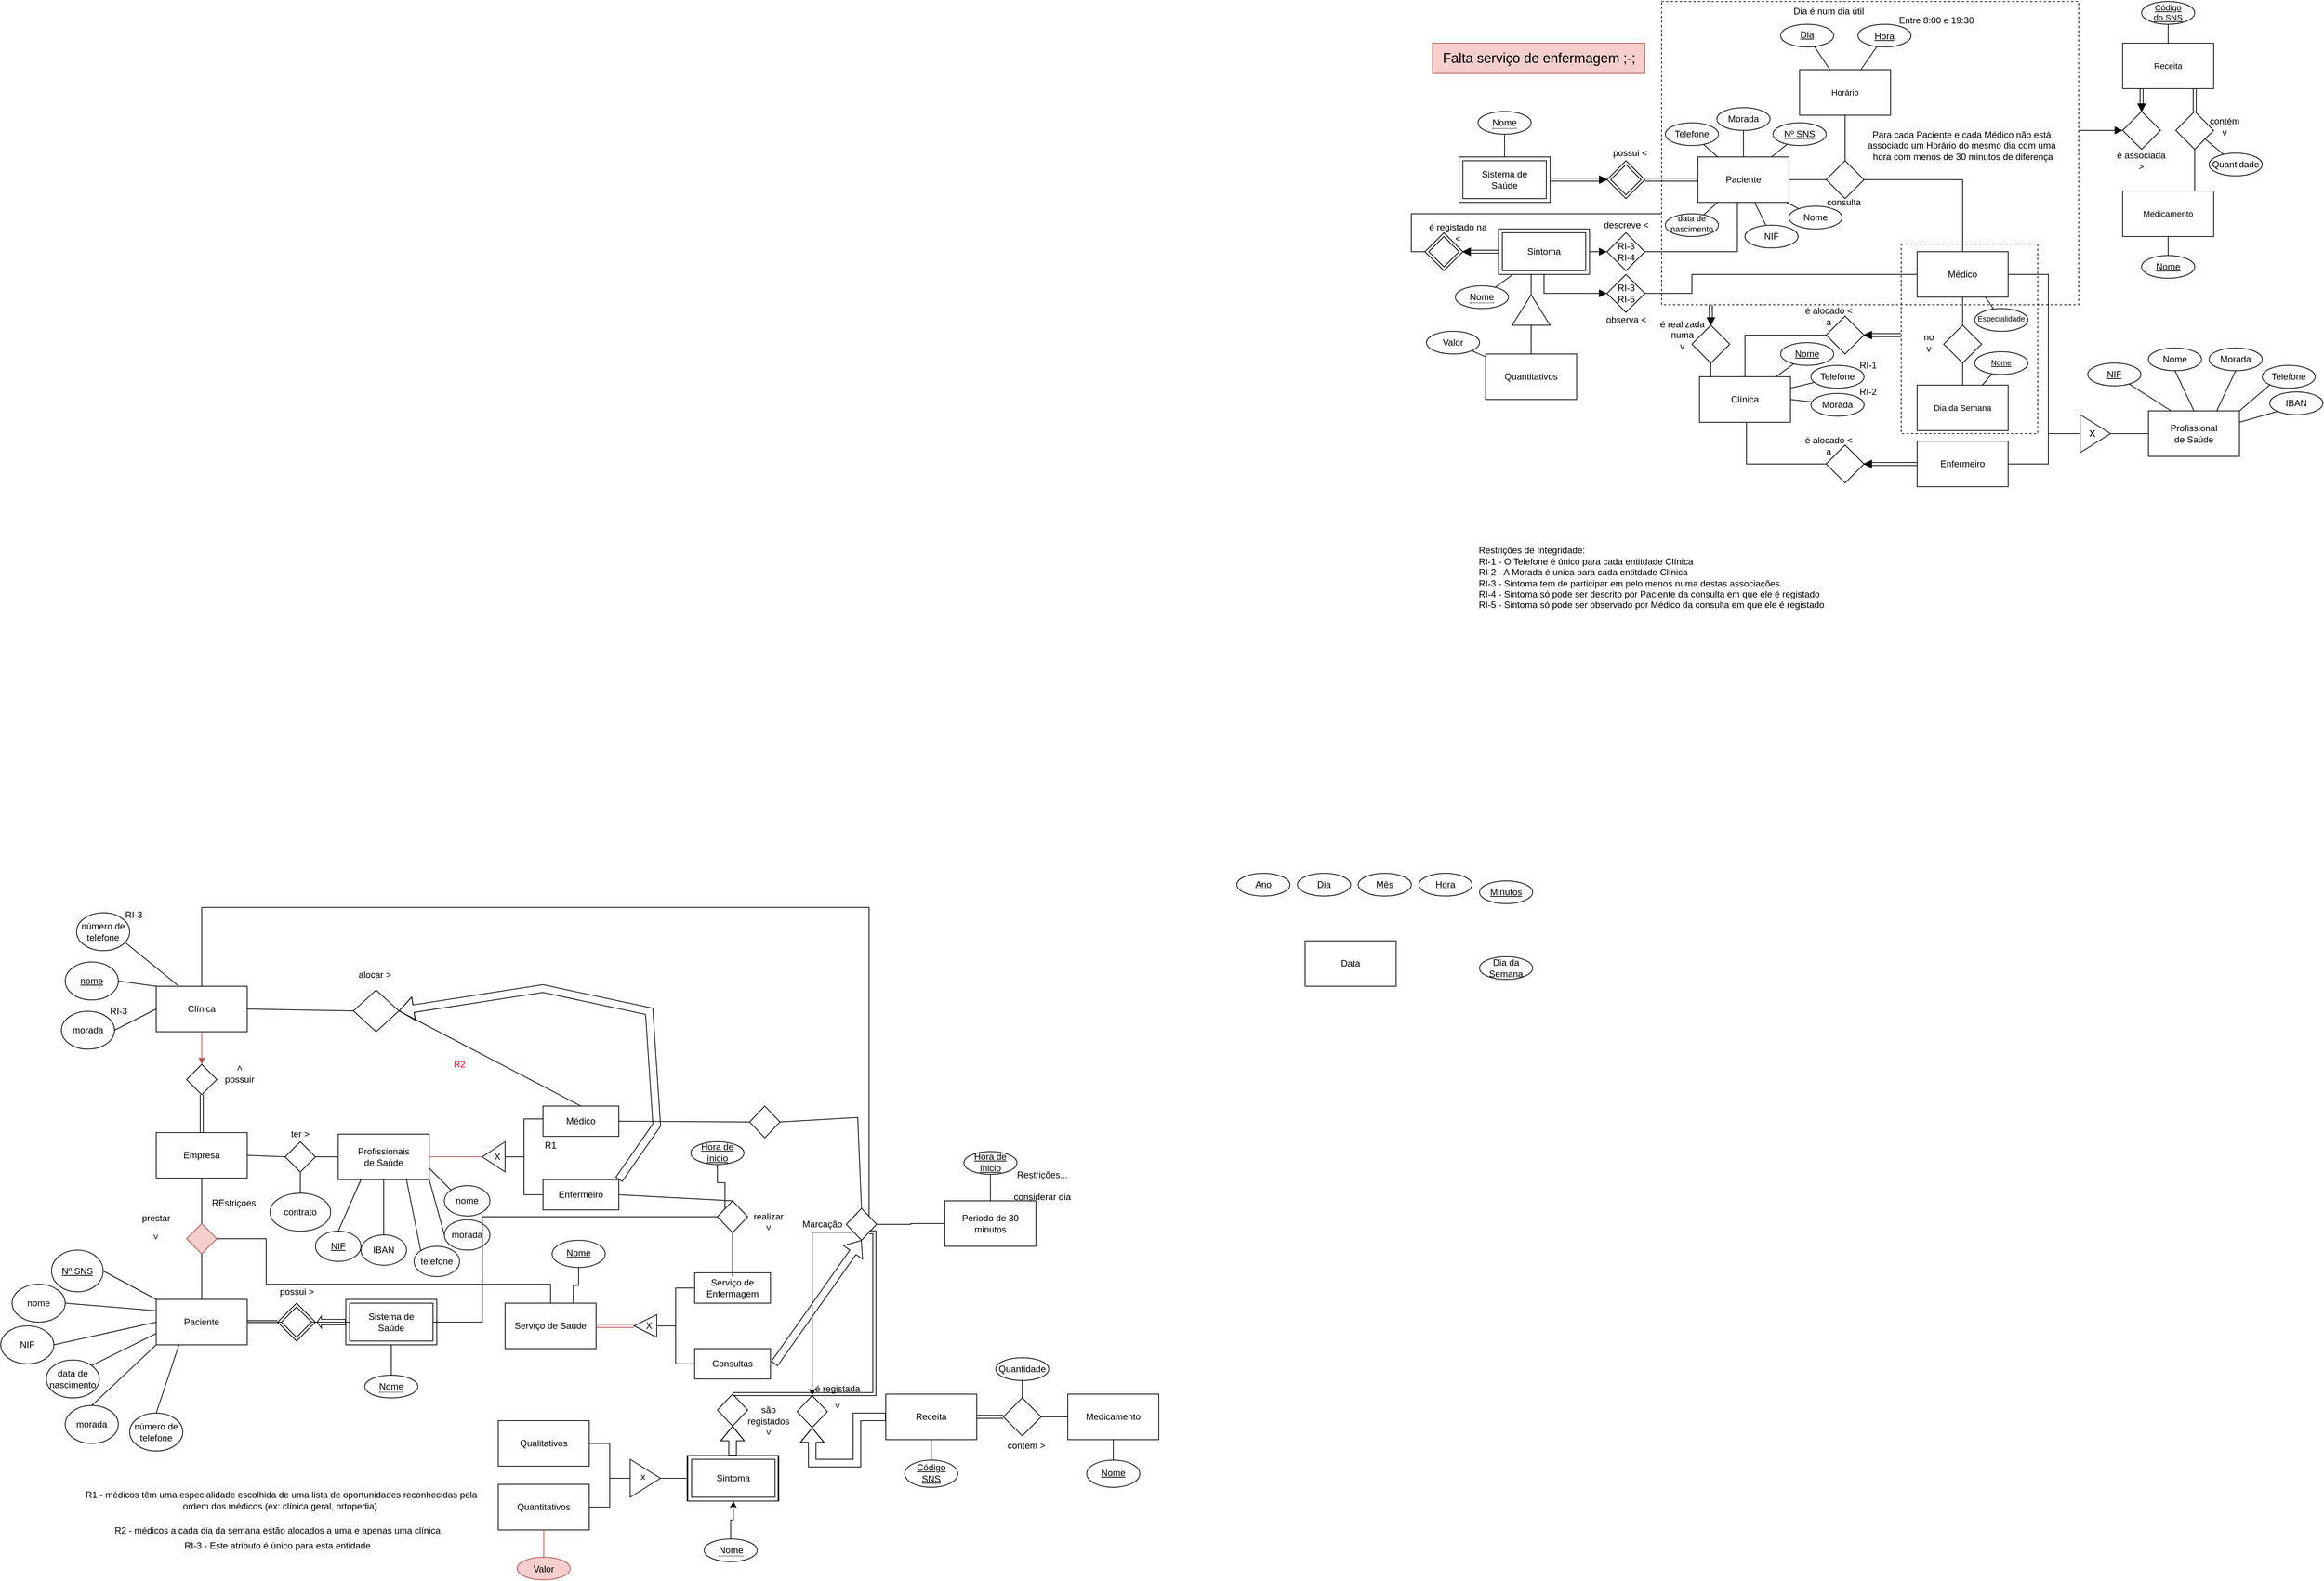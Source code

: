 <mxfile version="24.3.1" type="github">
  <diagram name="Page-1" id="Cw1P0HNPZCmHKnwz0BkA">
    <mxGraphModel dx="2052" dy="663" grid="1" gridSize="10" guides="1" tooltips="1" connect="1" arrows="1" fold="1" page="1" pageScale="1" pageWidth="827" pageHeight="1169" math="0" shadow="0">
      <root>
        <mxCell id="0" />
        <mxCell id="1" parent="0" />
        <mxCell id="8ksMJQKPPnuPMxMqOQ-U-24" style="edgeStyle=orthogonalEdgeStyle;rounded=0;orthogonalLoop=1;jettySize=auto;html=1;entryX=0;entryY=0.5;entryDx=0;entryDy=0;endArrow=none;endFill=0;" edge="1" parent="1" source="RsZwPr8ElWJB7xSxpVb0-220" target="8ksMJQKPPnuPMxMqOQ-U-21">
          <mxGeometry relative="1" as="geometry">
            <Array as="points">
              <mxPoint x="1130" y="340" />
              <mxPoint x="1130" y="390" />
            </Array>
          </mxGeometry>
        </mxCell>
        <mxCell id="8ksMJQKPPnuPMxMqOQ-U-52" style="edgeStyle=orthogonalEdgeStyle;rounded=0;orthogonalLoop=1;jettySize=auto;html=1;entryX=0;entryY=0.5;entryDx=0;entryDy=0;endArrow=block;endFill=1;endSize=8;" edge="1" parent="1" source="RsZwPr8ElWJB7xSxpVb0-220" target="8ksMJQKPPnuPMxMqOQ-U-51">
          <mxGeometry relative="1" as="geometry">
            <Array as="points">
              <mxPoint x="2030" y="230" />
              <mxPoint x="2030" y="230" />
            </Array>
          </mxGeometry>
        </mxCell>
        <mxCell id="RsZwPr8ElWJB7xSxpVb0-220" value="" style="whiteSpace=wrap;html=1;fontFamily=Helvetica;fontSize=11;fontColor=default;labelBackgroundColor=default;fillColor=none;dashed=1;" parent="1" vertex="1">
          <mxGeometry x="1460" y="60" width="550" height="400" as="geometry" />
        </mxCell>
        <mxCell id="QBuXCfBXXjpE8wYdlVV9-30" value="" style="whiteSpace=wrap;html=1;fontFamily=Helvetica;fontSize=11;fontColor=default;labelBackgroundColor=default;fillColor=none;dashed=1;" parent="1" vertex="1">
          <mxGeometry x="1776" y="380" width="180" height="250" as="geometry" />
        </mxCell>
        <mxCell id="gRKW3OH8UxbL-OJtyp0K-18" style="edgeStyle=orthogonalEdgeStyle;rounded=0;orthogonalLoop=1;jettySize=auto;html=1;entryX=1;entryY=0.5;entryDx=0;entryDy=0;shape=link;" parent="1" source="HlCZikocZT4bZZD4Iu_R-1" target="D1tQ9XlrwvkGA66BsV1z-9" edge="1">
          <mxGeometry relative="1" as="geometry" />
        </mxCell>
        <mxCell id="RsZwPr8ElWJB7xSxpVb0-198" style="edgeStyle=orthogonalEdgeStyle;rounded=0;orthogonalLoop=1;jettySize=auto;html=1;entryX=0;entryY=0.5;entryDx=0;entryDy=0;endArrow=none;endFill=0;" parent="1" source="HlCZikocZT4bZZD4Iu_R-1" target="RsZwPr8ElWJB7xSxpVb0-197" edge="1">
          <mxGeometry relative="1" as="geometry" />
        </mxCell>
        <mxCell id="8ksMJQKPPnuPMxMqOQ-U-10" style="rounded=0;orthogonalLoop=1;jettySize=auto;html=1;endArrow=none;endFill=0;" edge="1" parent="1" source="HlCZikocZT4bZZD4Iu_R-1" target="8ksMJQKPPnuPMxMqOQ-U-8">
          <mxGeometry relative="1" as="geometry" />
        </mxCell>
        <mxCell id="8ksMJQKPPnuPMxMqOQ-U-11" style="rounded=0;orthogonalLoop=1;jettySize=auto;html=1;endArrow=none;endFill=0;" edge="1" parent="1" source="HlCZikocZT4bZZD4Iu_R-1" target="8ksMJQKPPnuPMxMqOQ-U-9">
          <mxGeometry relative="1" as="geometry" />
        </mxCell>
        <mxCell id="8ksMJQKPPnuPMxMqOQ-U-12" style="rounded=0;orthogonalLoop=1;jettySize=auto;html=1;endArrow=none;endFill=0;" edge="1" parent="1" source="HlCZikocZT4bZZD4Iu_R-1" target="8ksMJQKPPnuPMxMqOQ-U-7">
          <mxGeometry relative="1" as="geometry" />
        </mxCell>
        <mxCell id="8ksMJQKPPnuPMxMqOQ-U-13" style="rounded=0;orthogonalLoop=1;jettySize=auto;html=1;endArrow=none;endFill=0;" edge="1" parent="1" source="HlCZikocZT4bZZD4Iu_R-1" target="8ksMJQKPPnuPMxMqOQ-U-6">
          <mxGeometry relative="1" as="geometry" />
        </mxCell>
        <mxCell id="8ksMJQKPPnuPMxMqOQ-U-14" style="rounded=0;orthogonalLoop=1;jettySize=auto;html=1;endArrow=none;endFill=0;" edge="1" parent="1" source="HlCZikocZT4bZZD4Iu_R-1" target="8ksMJQKPPnuPMxMqOQ-U-5">
          <mxGeometry relative="1" as="geometry" />
        </mxCell>
        <mxCell id="8ksMJQKPPnuPMxMqOQ-U-30" style="edgeStyle=orthogonalEdgeStyle;rounded=0;orthogonalLoop=1;jettySize=auto;html=1;entryX=1;entryY=0.5;entryDx=0;entryDy=0;endArrow=none;endFill=0;" edge="1" parent="1" source="HlCZikocZT4bZZD4Iu_R-1" target="8ksMJQKPPnuPMxMqOQ-U-27">
          <mxGeometry relative="1" as="geometry">
            <Array as="points">
              <mxPoint x="1560" y="390" />
            </Array>
          </mxGeometry>
        </mxCell>
        <mxCell id="HlCZikocZT4bZZD4Iu_R-1" value="Paciente" style="whiteSpace=wrap;html=1;" parent="1" vertex="1">
          <mxGeometry x="1508" y="265" width="120" height="60" as="geometry" />
        </mxCell>
        <mxCell id="D1tQ9XlrwvkGA66BsV1z-5" value="" style="rhombus;whiteSpace=wrap;html=1;" parent="1" vertex="1">
          <mxGeometry x="1677" y="645" width="50" height="50" as="geometry" />
        </mxCell>
        <mxCell id="D1tQ9XlrwvkGA66BsV1z-8" value="" style="group;fillColor=none;" parent="1" vertex="1" connectable="0">
          <mxGeometry x="1388" y="270" width="50" height="50" as="geometry" />
        </mxCell>
        <mxCell id="D1tQ9XlrwvkGA66BsV1z-10" value="" style="rhombus;whiteSpace=wrap;html=1;" parent="D1tQ9XlrwvkGA66BsV1z-8" vertex="1">
          <mxGeometry x="5" y="5" width="40" height="40" as="geometry" />
        </mxCell>
        <mxCell id="D1tQ9XlrwvkGA66BsV1z-9" value="" style="rhombus;whiteSpace=wrap;html=1;fillColor=none;" parent="D1tQ9XlrwvkGA66BsV1z-8" vertex="1">
          <mxGeometry width="50" height="50" as="geometry" />
        </mxCell>
        <mxCell id="D1tQ9XlrwvkGA66BsV1z-12" value="" style="group" parent="1" vertex="1" connectable="0">
          <mxGeometry x="1193" y="265" width="120" height="60" as="geometry" />
        </mxCell>
        <mxCell id="D1tQ9XlrwvkGA66BsV1z-14" value="" style="rounded=0;whiteSpace=wrap;html=1;" parent="D1tQ9XlrwvkGA66BsV1z-12" vertex="1">
          <mxGeometry x="5" y="5" width="110" height="50" as="geometry" />
        </mxCell>
        <mxCell id="D1tQ9XlrwvkGA66BsV1z-13" value="Sistema de&lt;br&gt;&lt;div&gt;Saúde&lt;/div&gt;" style="rounded=0;whiteSpace=wrap;html=1;strokeColor=default;shadow=0;fillColor=none;" parent="D1tQ9XlrwvkGA66BsV1z-12" vertex="1">
          <mxGeometry width="120" height="60" as="geometry" />
        </mxCell>
        <mxCell id="DdSDdmWY8S0pBc8NFrgQ-3" value="&lt;span style=&quot;border-bottom: 1px dotted&quot;&gt;Nome&lt;/span&gt;" style="ellipse;whiteSpace=wrap;html=1;align=center;" parent="1" vertex="1">
          <mxGeometry x="1218" y="205" width="70" height="30" as="geometry" />
        </mxCell>
        <mxCell id="DdSDdmWY8S0pBc8NFrgQ-9" style="edgeStyle=orthogonalEdgeStyle;rounded=0;orthogonalLoop=1;jettySize=auto;html=1;endArrow=none;endFill=0;" parent="1" source="D1tQ9XlrwvkGA66BsV1z-13" target="DdSDdmWY8S0pBc8NFrgQ-3" edge="1">
          <mxGeometry relative="1" as="geometry" />
        </mxCell>
        <mxCell id="gRKW3OH8UxbL-OJtyp0K-2" value="possui &amp;lt;" style="text;html=1;align=center;verticalAlign=middle;resizable=0;points=[];autosize=1;strokeColor=none;fillColor=none;" parent="1" vertex="1">
          <mxGeometry x="1383" y="245" width="70" height="30" as="geometry" />
        </mxCell>
        <mxCell id="gRKW3OH8UxbL-OJtyp0K-14" value="" style="rounded=0;orthogonalLoop=1;jettySize=auto;html=1;shape=link;flowAnimation=0;shadow=0;noJump=0;ignoreEdge=0;" parent="1" target="gRKW3OH8UxbL-OJtyp0K-3" edge="1">
          <mxGeometry relative="1" as="geometry">
            <mxPoint x="1313" y="295" as="sourcePoint" />
            <mxPoint x="1388" y="295" as="targetPoint" />
          </mxGeometry>
        </mxCell>
        <mxCell id="gRKW3OH8UxbL-OJtyp0K-3" value="" style="triangle;whiteSpace=wrap;html=1;fillColor=#000000;" parent="1" vertex="1">
          <mxGeometry x="1378" y="290" width="10" height="10" as="geometry" />
        </mxCell>
        <mxCell id="RsZwPr8ElWJB7xSxpVb0-73" style="edgeStyle=orthogonalEdgeStyle;rounded=0;orthogonalLoop=1;jettySize=auto;html=1;entryX=1;entryY=0;entryDx=0;entryDy=0;endArrow=none;endFill=0;" parent="1" source="gRKW3OH8UxbL-OJtyp0K-19" target="CHw-1vtVKe33Jd7ZBWWI-12" edge="1">
          <mxGeometry relative="1" as="geometry">
            <Array as="points">
              <mxPoint x="-465" y="1255" />
              <mxPoint x="415" y="1255" />
            </Array>
          </mxGeometry>
        </mxCell>
        <mxCell id="gRKW3OH8UxbL-OJtyp0K-19" value="&lt;div&gt;Clínica&lt;/div&gt;" style="whiteSpace=wrap;html=1;" parent="1" vertex="1">
          <mxGeometry x="-525" y="1359" width="120" height="60" as="geometry" />
        </mxCell>
        <mxCell id="gRKW3OH8UxbL-OJtyp0K-25" style="edgeStyle=orthogonalEdgeStyle;rounded=0;orthogonalLoop=1;jettySize=auto;html=1;entryX=1;entryY=0.5;entryDx=0;entryDy=0;endArrow=none;endFill=0;" parent="1" source="gRKW3OH8UxbL-OJtyp0K-20" target="gRKW3OH8UxbL-OJtyp0K-24" edge="1">
          <mxGeometry relative="1" as="geometry" />
        </mxCell>
        <mxCell id="gRKW3OH8UxbL-OJtyp0K-20" value="Profissional&lt;br&gt;de Saúde" style="whiteSpace=wrap;html=1;" parent="1" vertex="1">
          <mxGeometry x="2102" y="600" width="120" height="60" as="geometry" />
        </mxCell>
        <mxCell id="QBuXCfBXXjpE8wYdlVV9-25" style="edgeStyle=none;rounded=0;orthogonalLoop=1;jettySize=auto;html=1;entryX=0.5;entryY=0;entryDx=0;entryDy=0;strokeColor=default;align=center;verticalAlign=middle;fontFamily=Helvetica;fontSize=11;fontColor=default;labelBackgroundColor=default;endArrow=none;endFill=0;" parent="1" source="gRKW3OH8UxbL-OJtyp0K-21" target="QBuXCfBXXjpE8wYdlVV9-23" edge="1">
          <mxGeometry relative="1" as="geometry" />
        </mxCell>
        <mxCell id="RsZwPr8ElWJB7xSxpVb0-199" style="edgeStyle=orthogonalEdgeStyle;rounded=0;orthogonalLoop=1;jettySize=auto;html=1;entryX=1;entryY=0.5;entryDx=0;entryDy=0;endArrow=none;endFill=0;" parent="1" source="gRKW3OH8UxbL-OJtyp0K-21" target="RsZwPr8ElWJB7xSxpVb0-197" edge="1">
          <mxGeometry relative="1" as="geometry">
            <Array as="points">
              <mxPoint x="1857" y="295" />
            </Array>
            <mxPoint x="1857" y="340" as="sourcePoint" />
          </mxGeometry>
        </mxCell>
        <mxCell id="8ksMJQKPPnuPMxMqOQ-U-33" style="edgeStyle=orthogonalEdgeStyle;rounded=0;orthogonalLoop=1;jettySize=auto;html=1;entryX=1;entryY=0.5;entryDx=0;entryDy=0;endArrow=none;endFill=0;" edge="1" parent="1" source="gRKW3OH8UxbL-OJtyp0K-21" target="8ksMJQKPPnuPMxMqOQ-U-31">
          <mxGeometry relative="1" as="geometry">
            <Array as="points">
              <mxPoint x="1500" y="420" />
              <mxPoint x="1500" y="445" />
            </Array>
          </mxGeometry>
        </mxCell>
        <mxCell id="gRKW3OH8UxbL-OJtyp0K-21" value="Médico" style="whiteSpace=wrap;html=1;" parent="1" vertex="1">
          <mxGeometry x="1797" y="390" width="120" height="60" as="geometry" />
        </mxCell>
        <mxCell id="gRKW3OH8UxbL-OJtyp0K-22" value="Enfermeiro" style="whiteSpace=wrap;html=1;" parent="1" vertex="1">
          <mxGeometry x="1797" y="640" width="120" height="60" as="geometry" />
        </mxCell>
        <mxCell id="RsZwPr8ElWJB7xSxpVb0-62" style="edgeStyle=orthogonalEdgeStyle;rounded=0;orthogonalLoop=1;jettySize=auto;html=1;entryX=1;entryY=0.5;entryDx=0;entryDy=0;endArrow=none;endFill=0;" parent="1" source="gRKW3OH8UxbL-OJtyp0K-24" target="gRKW3OH8UxbL-OJtyp0K-21" edge="1">
          <mxGeometry relative="1" as="geometry">
            <Array as="points">
              <mxPoint x="1970" y="630" />
              <mxPoint x="1970" y="420" />
            </Array>
          </mxGeometry>
        </mxCell>
        <mxCell id="RsZwPr8ElWJB7xSxpVb0-63" style="edgeStyle=orthogonalEdgeStyle;rounded=0;orthogonalLoop=1;jettySize=auto;html=1;entryX=1;entryY=0.5;entryDx=0;entryDy=0;endArrow=none;endFill=0;" parent="1" source="gRKW3OH8UxbL-OJtyp0K-24" target="gRKW3OH8UxbL-OJtyp0K-22" edge="1">
          <mxGeometry relative="1" as="geometry">
            <Array as="points">
              <mxPoint x="1970" y="630" />
              <mxPoint x="1970" y="670" />
            </Array>
          </mxGeometry>
        </mxCell>
        <mxCell id="gRKW3OH8UxbL-OJtyp0K-24" value="x" style="triangle;whiteSpace=wrap;html=1;verticalAlign=middle;align=left;spacingTop=2;spacingBottom=6;spacingLeft=9;spacing=3;fontSize=16;" parent="1" vertex="1">
          <mxGeometry x="2012" y="605" width="40" height="50" as="geometry" />
        </mxCell>
        <mxCell id="QBuXCfBXXjpE8wYdlVV9-7" style="rounded=0;orthogonalLoop=1;jettySize=auto;html=1;entryX=0.25;entryY=0;entryDx=0;entryDy=0;endArrow=none;endFill=0;" parent="1" source="QBuXCfBXXjpE8wYdlVV9-6" target="gRKW3OH8UxbL-OJtyp0K-20" edge="1">
          <mxGeometry relative="1" as="geometry" />
        </mxCell>
        <mxCell id="QBuXCfBXXjpE8wYdlVV9-6" value="NIF" style="ellipse;whiteSpace=wrap;html=1;align=center;fontStyle=4;" parent="1" vertex="1">
          <mxGeometry x="2022" y="537" width="70" height="30" as="geometry" />
        </mxCell>
        <mxCell id="QBuXCfBXXjpE8wYdlVV9-15" style="rounded=0;orthogonalLoop=1;jettySize=auto;html=1;exitX=0.5;exitY=1;exitDx=0;exitDy=0;entryX=0.5;entryY=0;entryDx=0;entryDy=0;endArrow=none;endFill=0;" parent="1" source="QBuXCfBXXjpE8wYdlVV9-8" target="gRKW3OH8UxbL-OJtyp0K-20" edge="1">
          <mxGeometry relative="1" as="geometry" />
        </mxCell>
        <mxCell id="QBuXCfBXXjpE8wYdlVV9-8" value="Nome" style="ellipse;whiteSpace=wrap;html=1;align=center;fontStyle=0;" parent="1" vertex="1">
          <mxGeometry x="2102" y="517" width="70" height="30" as="geometry" />
        </mxCell>
        <mxCell id="QBuXCfBXXjpE8wYdlVV9-14" style="rounded=0;orthogonalLoop=1;jettySize=auto;html=1;exitX=0.5;exitY=1;exitDx=0;exitDy=0;entryX=0.75;entryY=0;entryDx=0;entryDy=0;endArrow=none;endFill=0;" parent="1" source="QBuXCfBXXjpE8wYdlVV9-9" target="gRKW3OH8UxbL-OJtyp0K-20" edge="1">
          <mxGeometry relative="1" as="geometry" />
        </mxCell>
        <mxCell id="QBuXCfBXXjpE8wYdlVV9-9" value="Morada" style="ellipse;whiteSpace=wrap;html=1;align=center;fontStyle=0;" parent="1" vertex="1">
          <mxGeometry x="2182" y="517" width="70" height="30" as="geometry" />
        </mxCell>
        <mxCell id="QBuXCfBXXjpE8wYdlVV9-13" style="rounded=0;orthogonalLoop=1;jettySize=auto;html=1;exitX=0;exitY=1;exitDx=0;exitDy=0;entryX=1;entryY=0;entryDx=0;entryDy=0;endArrow=none;endFill=0;" parent="1" source="QBuXCfBXXjpE8wYdlVV9-10" target="gRKW3OH8UxbL-OJtyp0K-20" edge="1">
          <mxGeometry relative="1" as="geometry" />
        </mxCell>
        <mxCell id="QBuXCfBXXjpE8wYdlVV9-10" value="Telefone" style="ellipse;whiteSpace=wrap;html=1;align=center;fontStyle=0;" parent="1" vertex="1">
          <mxGeometry x="2252" y="540" width="70" height="30" as="geometry" />
        </mxCell>
        <mxCell id="QBuXCfBXXjpE8wYdlVV9-12" style="rounded=0;orthogonalLoop=1;jettySize=auto;html=1;exitX=0;exitY=1;exitDx=0;exitDy=0;entryX=1;entryY=0.25;entryDx=0;entryDy=0;endArrow=none;endFill=0;" parent="1" source="QBuXCfBXXjpE8wYdlVV9-11" target="gRKW3OH8UxbL-OJtyp0K-20" edge="1">
          <mxGeometry relative="1" as="geometry" />
        </mxCell>
        <mxCell id="QBuXCfBXXjpE8wYdlVV9-11" value="IBAN" style="ellipse;whiteSpace=wrap;html=1;align=center;fontStyle=0;" parent="1" vertex="1">
          <mxGeometry x="2262" y="575" width="70" height="30" as="geometry" />
        </mxCell>
        <mxCell id="QBuXCfBXXjpE8wYdlVV9-18" style="rounded=0;orthogonalLoop=1;jettySize=auto;html=1;entryX=0.75;entryY=1;entryDx=0;entryDy=0;endArrow=none;endFill=0;" parent="1" source="QBuXCfBXXjpE8wYdlVV9-17" target="gRKW3OH8UxbL-OJtyp0K-21" edge="1">
          <mxGeometry relative="1" as="geometry" />
        </mxCell>
        <mxCell id="QBuXCfBXXjpE8wYdlVV9-17" value="&lt;font style=&quot;font-size: 10px;&quot;&gt;Especialidade&lt;/font&gt;" style="ellipse;whiteSpace=wrap;html=1;align=center;fontStyle=0;spacingBottom=4;" parent="1" vertex="1">
          <mxGeometry x="1873" y="465" width="70" height="30" as="geometry" />
        </mxCell>
        <mxCell id="QBuXCfBXXjpE8wYdlVV9-19" value="Empresa" style="whiteSpace=wrap;html=1;" parent="1" vertex="1">
          <mxGeometry x="-525" y="1552" width="120" height="60" as="geometry" />
        </mxCell>
        <mxCell id="QBuXCfBXXjpE8wYdlVV9-20" value="" style="rhombus;whiteSpace=wrap;html=1;" parent="1" vertex="1">
          <mxGeometry x="1677" y="475" width="50" height="50" as="geometry" />
        </mxCell>
        <mxCell id="QBuXCfBXXjpE8wYdlVV9-21" value="é alocado &amp;lt;&lt;br&gt;a" style="text;html=1;align=center;verticalAlign=middle;resizable=0;points=[];autosize=1;strokeColor=none;fillColor=none;" parent="1" vertex="1">
          <mxGeometry x="1640" y="625.5" width="79" height="41" as="geometry" />
        </mxCell>
        <mxCell id="QBuXCfBXXjpE8wYdlVV9-22" value="é alocado &amp;lt;&lt;br&gt;a" style="text;html=1;align=center;verticalAlign=middle;resizable=0;points=[];autosize=1;strokeColor=none;fillColor=none;" parent="1" vertex="1">
          <mxGeometry x="1640" y="454" width="79" height="41" as="geometry" />
        </mxCell>
        <mxCell id="QBuXCfBXXjpE8wYdlVV9-23" value="" style="rhombus;whiteSpace=wrap;html=1;" parent="1" vertex="1">
          <mxGeometry x="1832" y="487" width="50" height="50" as="geometry" />
        </mxCell>
        <mxCell id="QBuXCfBXXjpE8wYdlVV9-26" style="edgeStyle=none;rounded=0;orthogonalLoop=1;jettySize=auto;html=1;entryX=0.5;entryY=1;entryDx=0;entryDy=0;strokeColor=default;align=center;verticalAlign=middle;fontFamily=Helvetica;fontSize=11;fontColor=default;labelBackgroundColor=default;endArrow=none;endFill=0;" parent="1" source="QBuXCfBXXjpE8wYdlVV9-24" target="QBuXCfBXXjpE8wYdlVV9-23" edge="1">
          <mxGeometry relative="1" as="geometry" />
        </mxCell>
        <mxCell id="QBuXCfBXXjpE8wYdlVV9-29" style="edgeStyle=none;rounded=0;orthogonalLoop=1;jettySize=auto;html=1;strokeColor=default;align=center;verticalAlign=middle;fontFamily=Helvetica;fontSize=11;fontColor=default;labelBackgroundColor=default;endArrow=none;endFill=0;" parent="1" source="QBuXCfBXXjpE8wYdlVV9-24" target="QBuXCfBXXjpE8wYdlVV9-28" edge="1">
          <mxGeometry relative="1" as="geometry" />
        </mxCell>
        <mxCell id="QBuXCfBXXjpE8wYdlVV9-24" value="Dia da Semana" style="whiteSpace=wrap;html=1;fontFamily=Helvetica;fontSize=11;fontColor=default;labelBackgroundColor=default;" parent="1" vertex="1">
          <mxGeometry x="1797" y="566" width="120" height="60" as="geometry" />
        </mxCell>
        <mxCell id="QBuXCfBXXjpE8wYdlVV9-27" value="no&lt;br&gt;v" style="text;html=1;align=center;verticalAlign=middle;resizable=0;points=[];autosize=1;strokeColor=none;fillColor=none;" parent="1" vertex="1">
          <mxGeometry x="1792" y="490" width="40" height="40" as="geometry" />
        </mxCell>
        <mxCell id="QBuXCfBXXjpE8wYdlVV9-28" value="&lt;font style=&quot;font-size: 10px;&quot;&gt;Nome&lt;br&gt;&lt;/font&gt;" style="ellipse;whiteSpace=wrap;html=1;align=center;fontStyle=4;verticalAlign=bottom;spacingBottom=7;" parent="1" vertex="1">
          <mxGeometry x="1873" y="522" width="70" height="30" as="geometry" />
        </mxCell>
        <mxCell id="16Hc_yWXkNXNdPKT6v9E-1" value="" style="rhombus;whiteSpace=wrap;html=1;" parent="1" vertex="1">
          <mxGeometry x="-485" y="1462" width="40" height="40" as="geometry" />
        </mxCell>
        <mxCell id="16Hc_yWXkNXNdPKT6v9E-2" value="possuir" style="text;html=1;align=center;verticalAlign=middle;whiteSpace=wrap;rounded=0;" parent="1" vertex="1">
          <mxGeometry x="-445" y="1467" width="60" height="30" as="geometry" />
        </mxCell>
        <mxCell id="16Hc_yWXkNXNdPKT6v9E-3" value="&amp;lt;" style="text;html=1;align=center;verticalAlign=middle;whiteSpace=wrap;rounded=0;rotation=90;" parent="1" vertex="1">
          <mxGeometry x="-445" y="1452" width="60" height="30" as="geometry" />
        </mxCell>
        <mxCell id="16Hc_yWXkNXNdPKT6v9E-5" value="" style="endArrow=none;html=1;rounded=0;entryX=0.5;entryY=1;entryDx=0;entryDy=0;exitX=0.5;exitY=0;exitDx=0;exitDy=0;shape=link;" parent="1" source="QBuXCfBXXjpE8wYdlVV9-19" target="16Hc_yWXkNXNdPKT6v9E-1" edge="1">
          <mxGeometry width="50" height="50" relative="1" as="geometry">
            <mxPoint x="-295" y="1592" as="sourcePoint" />
            <mxPoint x="-245" y="1542" as="targetPoint" />
          </mxGeometry>
        </mxCell>
        <mxCell id="16Hc_yWXkNXNdPKT6v9E-6" value="" style="endArrow=none;html=1;rounded=0;entryX=0.5;entryY=1;entryDx=0;entryDy=0;exitX=0.5;exitY=0;exitDx=0;exitDy=0;endFill=0;fillColor=#f8cecc;strokeColor=#b85450;startArrow=block;startFill=1;" parent="1" source="16Hc_yWXkNXNdPKT6v9E-1" target="gRKW3OH8UxbL-OJtyp0K-19" edge="1">
          <mxGeometry width="50" height="50" relative="1" as="geometry">
            <mxPoint x="-295" y="1592" as="sourcePoint" />
            <mxPoint x="-245" y="1542" as="targetPoint" />
          </mxGeometry>
        </mxCell>
        <mxCell id="16Hc_yWXkNXNdPKT6v9E-8" value="morada" style="text;html=1;align=center;verticalAlign=middle;whiteSpace=wrap;rounded=0;" parent="1" vertex="1">
          <mxGeometry x="-645" y="1402" width="60" height="30" as="geometry" />
        </mxCell>
        <mxCell id="16Hc_yWXkNXNdPKT6v9E-12" value="número de telefone" style="ellipse;whiteSpace=wrap;html=1;fillColor=none;" parent="1" vertex="1">
          <mxGeometry x="-630" y="1262" width="70" height="50" as="geometry" />
        </mxCell>
        <mxCell id="16Hc_yWXkNXNdPKT6v9E-13" value="nome" style="ellipse;whiteSpace=wrap;html=1;fillColor=none;fontStyle=4" parent="1" vertex="1">
          <mxGeometry x="-645" y="1327" width="70" height="50" as="geometry" />
        </mxCell>
        <mxCell id="16Hc_yWXkNXNdPKT6v9E-14" value="" style="ellipse;whiteSpace=wrap;html=1;fillColor=none;" parent="1" vertex="1">
          <mxGeometry x="-650" y="1392" width="70" height="50" as="geometry" />
        </mxCell>
        <mxCell id="16Hc_yWXkNXNdPKT6v9E-17" value="" style="endArrow=none;html=1;rounded=0;exitX=1;exitY=1;exitDx=0;exitDy=0;entryX=0.25;entryY=0;entryDx=0;entryDy=0;" parent="1" target="gRKW3OH8UxbL-OJtyp0K-19" edge="1">
          <mxGeometry width="50" height="50" relative="1" as="geometry">
            <mxPoint x="-565" y="1302" as="sourcePoint" />
            <mxPoint x="-385" y="1362" as="targetPoint" />
          </mxGeometry>
        </mxCell>
        <mxCell id="16Hc_yWXkNXNdPKT6v9E-18" value="" style="endArrow=none;html=1;rounded=0;entryX=0;entryY=0;entryDx=0;entryDy=0;exitX=1;exitY=0.5;exitDx=0;exitDy=0;" parent="1" source="16Hc_yWXkNXNdPKT6v9E-13" target="gRKW3OH8UxbL-OJtyp0K-19" edge="1">
          <mxGeometry width="50" height="50" relative="1" as="geometry">
            <mxPoint x="-575" y="1382" as="sourcePoint" />
            <mxPoint x="-385" y="1362" as="targetPoint" />
          </mxGeometry>
        </mxCell>
        <mxCell id="16Hc_yWXkNXNdPKT6v9E-19" value="" style="endArrow=none;html=1;rounded=0;exitX=1;exitY=0.5;exitDx=0;exitDy=0;entryX=0;entryY=0.5;entryDx=0;entryDy=0;" parent="1" source="16Hc_yWXkNXNdPKT6v9E-14" target="gRKW3OH8UxbL-OJtyp0K-19" edge="1">
          <mxGeometry width="50" height="50" relative="1" as="geometry">
            <mxPoint x="-435" y="1412" as="sourcePoint" />
            <mxPoint x="-385" y="1362" as="targetPoint" />
          </mxGeometry>
        </mxCell>
        <mxCell id="16Hc_yWXkNXNdPKT6v9E-20" value="" style="rounded=0;whiteSpace=wrap;html=1;fillColor=none;" parent="1" vertex="1">
          <mxGeometry x="-285" y="1554" width="120" height="60" as="geometry" />
        </mxCell>
        <mxCell id="16Hc_yWXkNXNdPKT6v9E-21" value="Profissionais de Saúde" style="text;html=1;align=center;verticalAlign=middle;whiteSpace=wrap;rounded=0;" parent="1" vertex="1">
          <mxGeometry x="-265" y="1564" width="80" height="40" as="geometry" />
        </mxCell>
        <mxCell id="16Hc_yWXkNXNdPKT6v9E-22" value="" style="endArrow=none;html=1;rounded=0;entryX=0;entryY=0.5;entryDx=0;entryDy=0;exitX=1;exitY=0.5;exitDx=0;exitDy=0;" parent="1" source="16Hc_yWXkNXNdPKT6v9E-24" target="16Hc_yWXkNXNdPKT6v9E-20" edge="1">
          <mxGeometry width="50" height="50" relative="1" as="geometry">
            <mxPoint x="-315" y="1584" as="sourcePoint" />
            <mxPoint x="-455" y="1429" as="targetPoint" />
          </mxGeometry>
        </mxCell>
        <mxCell id="16Hc_yWXkNXNdPKT6v9E-24" value="" style="rhombus;whiteSpace=wrap;html=1;" parent="1" vertex="1">
          <mxGeometry x="-355" y="1564" width="40" height="40" as="geometry" />
        </mxCell>
        <mxCell id="16Hc_yWXkNXNdPKT6v9E-25" value="" style="endArrow=none;html=1;rounded=0;exitX=1;exitY=0.5;exitDx=0;exitDy=0;entryX=0;entryY=0.5;entryDx=0;entryDy=0;" parent="1" source="QBuXCfBXXjpE8wYdlVV9-19" target="16Hc_yWXkNXNdPKT6v9E-24" edge="1">
          <mxGeometry width="50" height="50" relative="1" as="geometry">
            <mxPoint x="-345" y="1552" as="sourcePoint" />
            <mxPoint x="-295" y="1502" as="targetPoint" />
          </mxGeometry>
        </mxCell>
        <mxCell id="16Hc_yWXkNXNdPKT6v9E-26" value="ter &amp;gt;" style="text;html=1;align=center;verticalAlign=middle;whiteSpace=wrap;rounded=0;" parent="1" vertex="1">
          <mxGeometry x="-365" y="1539" width="60" height="30" as="geometry" />
        </mxCell>
        <mxCell id="16Hc_yWXkNXNdPKT6v9E-27" value="" style="ellipse;whiteSpace=wrap;html=1;fillColor=none;" parent="1" vertex="1">
          <mxGeometry x="-375" y="1632" width="80" height="50" as="geometry" />
        </mxCell>
        <mxCell id="16Hc_yWXkNXNdPKT6v9E-28" value="contrato" style="text;html=1;align=center;verticalAlign=middle;whiteSpace=wrap;rounded=0;" parent="1" vertex="1">
          <mxGeometry x="-365" y="1642" width="60" height="30" as="geometry" />
        </mxCell>
        <mxCell id="16Hc_yWXkNXNdPKT6v9E-29" value="" style="endArrow=none;html=1;rounded=0;entryX=0.5;entryY=1;entryDx=0;entryDy=0;exitX=0.5;exitY=0;exitDx=0;exitDy=0;" parent="1" source="16Hc_yWXkNXNdPKT6v9E-27" target="16Hc_yWXkNXNdPKT6v9E-24" edge="1">
          <mxGeometry width="50" height="50" relative="1" as="geometry">
            <mxPoint x="-345" y="1652" as="sourcePoint" />
            <mxPoint x="-295" y="1602" as="targetPoint" />
          </mxGeometry>
        </mxCell>
        <mxCell id="16Hc_yWXkNXNdPKT6v9E-30" value="NIF" style="text;html=1;align=center;verticalAlign=middle;whiteSpace=wrap;rounded=0;fontStyle=4" parent="1" vertex="1">
          <mxGeometry x="-315" y="1687" width="60" height="30" as="geometry" />
        </mxCell>
        <mxCell id="16Hc_yWXkNXNdPKT6v9E-33" value="IBAN" style="text;html=1;align=center;verticalAlign=middle;whiteSpace=wrap;rounded=0;" parent="1" vertex="1">
          <mxGeometry x="-255" y="1692" width="60" height="30" as="geometry" />
        </mxCell>
        <mxCell id="16Hc_yWXkNXNdPKT6v9E-34" value="telefone" style="text;html=1;align=center;verticalAlign=middle;whiteSpace=wrap;rounded=0;" parent="1" vertex="1">
          <mxGeometry x="-185" y="1707" width="60" height="30" as="geometry" />
        </mxCell>
        <mxCell id="16Hc_yWXkNXNdPKT6v9E-35" value="morada" style="text;html=1;align=center;verticalAlign=middle;whiteSpace=wrap;rounded=0;" parent="1" vertex="1">
          <mxGeometry x="-145" y="1672" width="60" height="30" as="geometry" />
        </mxCell>
        <mxCell id="16Hc_yWXkNXNdPKT6v9E-36" value="nome" style="text;html=1;align=center;verticalAlign=middle;whiteSpace=wrap;rounded=0;" parent="1" vertex="1">
          <mxGeometry x="-145" y="1627" width="60" height="30" as="geometry" />
        </mxCell>
        <mxCell id="16Hc_yWXkNXNdPKT6v9E-37" value="" style="ellipse;whiteSpace=wrap;html=1;fillColor=none;" parent="1" vertex="1">
          <mxGeometry x="-255" y="1687" width="60" height="40" as="geometry" />
        </mxCell>
        <mxCell id="16Hc_yWXkNXNdPKT6v9E-38" value="" style="ellipse;whiteSpace=wrap;html=1;fillColor=none;" parent="1" vertex="1">
          <mxGeometry x="-145" y="1667" width="60" height="40" as="geometry" />
        </mxCell>
        <mxCell id="16Hc_yWXkNXNdPKT6v9E-39" value="" style="ellipse;whiteSpace=wrap;html=1;fillColor=none;" parent="1" vertex="1">
          <mxGeometry x="-185" y="1702" width="60" height="40" as="geometry" />
        </mxCell>
        <mxCell id="16Hc_yWXkNXNdPKT6v9E-40" value="" style="ellipse;whiteSpace=wrap;html=1;fillColor=none;" parent="1" vertex="1">
          <mxGeometry x="-145" y="1622" width="60" height="40" as="geometry" />
        </mxCell>
        <mxCell id="16Hc_yWXkNXNdPKT6v9E-41" value="" style="ellipse;whiteSpace=wrap;html=1;fillColor=none;" parent="1" vertex="1">
          <mxGeometry x="-315" y="1682" width="60" height="40" as="geometry" />
        </mxCell>
        <mxCell id="16Hc_yWXkNXNdPKT6v9E-42" value="" style="endArrow=none;html=1;rounded=0;exitX=0.5;exitY=0;exitDx=0;exitDy=0;entryX=0.25;entryY=1;entryDx=0;entryDy=0;" parent="1" source="16Hc_yWXkNXNdPKT6v9E-41" target="16Hc_yWXkNXNdPKT6v9E-20" edge="1">
          <mxGeometry width="50" height="50" relative="1" as="geometry">
            <mxPoint x="-215" y="1712" as="sourcePoint" />
            <mxPoint x="-165" y="1662" as="targetPoint" />
          </mxGeometry>
        </mxCell>
        <mxCell id="16Hc_yWXkNXNdPKT6v9E-43" value="" style="endArrow=none;html=1;rounded=0;exitX=0.5;exitY=0;exitDx=0;exitDy=0;entryX=0.5;entryY=1;entryDx=0;entryDy=0;" parent="1" source="16Hc_yWXkNXNdPKT6v9E-37" target="16Hc_yWXkNXNdPKT6v9E-20" edge="1">
          <mxGeometry width="50" height="50" relative="1" as="geometry">
            <mxPoint x="-245" y="1697" as="sourcePoint" />
            <mxPoint x="-245" y="1624" as="targetPoint" />
          </mxGeometry>
        </mxCell>
        <mxCell id="16Hc_yWXkNXNdPKT6v9E-44" value="" style="endArrow=none;html=1;rounded=0;exitX=0;exitY=0;exitDx=0;exitDy=0;entryX=0.75;entryY=1;entryDx=0;entryDy=0;" parent="1" source="16Hc_yWXkNXNdPKT6v9E-39" target="16Hc_yWXkNXNdPKT6v9E-20" edge="1">
          <mxGeometry width="50" height="50" relative="1" as="geometry">
            <mxPoint x="-235" y="1707" as="sourcePoint" />
            <mxPoint x="-235" y="1634" as="targetPoint" />
          </mxGeometry>
        </mxCell>
        <mxCell id="16Hc_yWXkNXNdPKT6v9E-45" value="" style="endArrow=none;html=1;rounded=0;exitX=0;exitY=0.5;exitDx=0;exitDy=0;entryX=1;entryY=1;entryDx=0;entryDy=0;" parent="1" source="16Hc_yWXkNXNdPKT6v9E-38" target="16Hc_yWXkNXNdPKT6v9E-20" edge="1">
          <mxGeometry width="50" height="50" relative="1" as="geometry">
            <mxPoint x="-225" y="1707" as="sourcePoint" />
            <mxPoint x="-225" y="1634" as="targetPoint" />
          </mxGeometry>
        </mxCell>
        <mxCell id="16Hc_yWXkNXNdPKT6v9E-46" value="" style="endArrow=none;html=1;rounded=0;exitX=0;exitY=0;exitDx=0;exitDy=0;entryX=1;entryY=0.75;entryDx=0;entryDy=0;" parent="1" source="16Hc_yWXkNXNdPKT6v9E-40" target="16Hc_yWXkNXNdPKT6v9E-20" edge="1">
          <mxGeometry width="50" height="50" relative="1" as="geometry">
            <mxPoint x="-215" y="1727" as="sourcePoint" />
            <mxPoint x="-215" y="1654" as="targetPoint" />
          </mxGeometry>
        </mxCell>
        <mxCell id="16Hc_yWXkNXNdPKT6v9E-47" value="" style="triangle;whiteSpace=wrap;html=1;rotation=-180;fillColor=none;" parent="1" vertex="1">
          <mxGeometry x="-95" y="1564" width="30" height="40" as="geometry" />
        </mxCell>
        <mxCell id="16Hc_yWXkNXNdPKT6v9E-54" value="" style="strokeWidth=1;html=1;shape=mxgraph.flowchart.annotation_2;align=left;labelPosition=right;pointerEvents=1;" parent="1" vertex="1">
          <mxGeometry x="-65" y="1534" width="50" height="100" as="geometry" />
        </mxCell>
        <mxCell id="16Hc_yWXkNXNdPKT6v9E-55" value="" style="rounded=0;whiteSpace=wrap;html=1;fillColor=none;" parent="1" vertex="1">
          <mxGeometry x="-15" y="1517" width="100" height="40" as="geometry" />
        </mxCell>
        <mxCell id="16Hc_yWXkNXNdPKT6v9E-56" value="" style="rounded=0;whiteSpace=wrap;html=1;fillColor=none;" parent="1" vertex="1">
          <mxGeometry x="-15" y="1614" width="100" height="40" as="geometry" />
        </mxCell>
        <mxCell id="16Hc_yWXkNXNdPKT6v9E-57" value="Médico" style="text;html=1;align=center;verticalAlign=middle;whiteSpace=wrap;rounded=0;" parent="1" vertex="1">
          <mxGeometry x="5" y="1522" width="60" height="30" as="geometry" />
        </mxCell>
        <mxCell id="16Hc_yWXkNXNdPKT6v9E-58" value="Enfermeiro" style="text;html=1;align=center;verticalAlign=middle;whiteSpace=wrap;rounded=0;" parent="1" vertex="1">
          <mxGeometry x="5" y="1619" width="60" height="30" as="geometry" />
        </mxCell>
        <mxCell id="16Hc_yWXkNXNdPKT6v9E-59" value="R1" style="text;html=1;align=center;verticalAlign=middle;whiteSpace=wrap;rounded=0;" parent="1" vertex="1">
          <mxGeometry x="-35" y="1554" width="60" height="30" as="geometry" />
        </mxCell>
        <mxCell id="16Hc_yWXkNXNdPKT6v9E-60" value="R1 - médicos têm uma especialidade escolhida de uma lista de oportunidades reconhecidas pela ordem dos médicos (ex: clínica geral, ortopedia)&amp;nbsp;" style="text;html=1;align=center;verticalAlign=middle;whiteSpace=wrap;rounded=0;" parent="1" vertex="1">
          <mxGeometry x="-620" y="2022" width="520" height="30" as="geometry" />
        </mxCell>
        <mxCell id="16Hc_yWXkNXNdPKT6v9E-61" value="" style="rhombus;whiteSpace=wrap;html=1;fillColor=none;" parent="1" vertex="1">
          <mxGeometry x="-265" y="1364" width="60" height="55" as="geometry" />
        </mxCell>
        <mxCell id="16Hc_yWXkNXNdPKT6v9E-62" value="alocar &amp;gt;&amp;nbsp;" style="text;html=1;align=center;verticalAlign=middle;whiteSpace=wrap;rounded=0;" parent="1" vertex="1">
          <mxGeometry x="-265" y="1329" width="60" height="30" as="geometry" />
        </mxCell>
        <mxCell id="16Hc_yWXkNXNdPKT6v9E-63" value="" style="endArrow=none;html=1;rounded=0;exitX=1;exitY=0.5;exitDx=0;exitDy=0;entryX=0;entryY=0.5;entryDx=0;entryDy=0;" parent="1" source="gRKW3OH8UxbL-OJtyp0K-19" target="16Hc_yWXkNXNdPKT6v9E-61" edge="1">
          <mxGeometry width="50" height="50" relative="1" as="geometry">
            <mxPoint x="-245" y="1592" as="sourcePoint" />
            <mxPoint x="-195" y="1542" as="targetPoint" />
          </mxGeometry>
        </mxCell>
        <mxCell id="16Hc_yWXkNXNdPKT6v9E-68" value="" style="endArrow=none;html=1;rounded=0;exitX=1;exitY=0.5;exitDx=0;exitDy=0;entryX=0.5;entryY=0;entryDx=0;entryDy=0;" parent="1" source="16Hc_yWXkNXNdPKT6v9E-61" target="16Hc_yWXkNXNdPKT6v9E-55" edge="1">
          <mxGeometry width="50" height="50" relative="1" as="geometry">
            <mxPoint x="-55" y="1582" as="sourcePoint" />
            <mxPoint x="-5" y="1532" as="targetPoint" />
          </mxGeometry>
        </mxCell>
        <mxCell id="16Hc_yWXkNXNdPKT6v9E-70" value="" style="endArrow=block;html=1;rounded=0;shape=flexArrow;entryX=1;entryY=0.5;entryDx=0;entryDy=0;exitX=1;exitY=0;exitDx=0;exitDy=0;" parent="1" source="16Hc_yWXkNXNdPKT6v9E-56" target="16Hc_yWXkNXNdPKT6v9E-61" edge="1">
          <mxGeometry width="50" height="50" relative="1" as="geometry">
            <mxPoint x="95" y="1632" as="sourcePoint" />
            <mxPoint x="-105" y="1332" as="targetPoint" />
            <Array as="points">
              <mxPoint x="135" y="1542" />
              <mxPoint x="125" y="1392" />
              <mxPoint x="-15" y="1362" />
            </Array>
          </mxGeometry>
        </mxCell>
        <mxCell id="16Hc_yWXkNXNdPKT6v9E-71" value="R2 - médicos a cada dia da semana estão alocados a uma e apenas uma clínica" style="text;html=1;align=center;verticalAlign=middle;whiteSpace=wrap;rounded=0;" parent="1" vertex="1">
          <mxGeometry x="-630" y="2062" width="530" height="30" as="geometry" />
        </mxCell>
        <mxCell id="16Hc_yWXkNXNdPKT6v9E-74" value="&lt;font color=&quot;#ff0324&quot;&gt;R2&lt;/font&gt;" style="text;html=1;align=center;verticalAlign=middle;whiteSpace=wrap;rounded=0;" parent="1" vertex="1">
          <mxGeometry x="-145" y="1447" width="40" height="30" as="geometry" />
        </mxCell>
        <mxCell id="RsZwPr8ElWJB7xSxpVb0-22" style="edgeStyle=orthogonalEdgeStyle;rounded=0;orthogonalLoop=1;jettySize=auto;html=1;shape=link;" parent="1" source="16Hc_yWXkNXNdPKT6v9E-76" target="RsZwPr8ElWJB7xSxpVb0-20" edge="1">
          <mxGeometry relative="1" as="geometry" />
        </mxCell>
        <mxCell id="RsZwPr8ElWJB7xSxpVb0-148" style="edgeStyle=orthogonalEdgeStyle;rounded=0;orthogonalLoop=1;jettySize=auto;html=1;entryX=0;entryY=0.5;entryDx=0;entryDy=0;endArrow=none;endFill=0;" parent="1" source="16Hc_yWXkNXNdPKT6v9E-76" target="CHw-1vtVKe33Jd7ZBWWI-17" edge="1">
          <mxGeometry relative="1" as="geometry" />
        </mxCell>
        <mxCell id="16Hc_yWXkNXNdPKT6v9E-76" value="" style="rounded=0;whiteSpace=wrap;html=1;fillColor=none;" parent="1" vertex="1">
          <mxGeometry x="-525" y="1772" width="120" height="60" as="geometry" />
        </mxCell>
        <mxCell id="16Hc_yWXkNXNdPKT6v9E-77" value="Paciente" style="text;html=1;align=center;verticalAlign=middle;whiteSpace=wrap;rounded=0;" parent="1" vertex="1">
          <mxGeometry x="-495" y="1787" width="60" height="30" as="geometry" />
        </mxCell>
        <mxCell id="16Hc_yWXkNXNdPKT6v9E-78" value="" style="rhombus;whiteSpace=wrap;html=1;fillColor=#f8cecc;strokeColor=#b85450;" parent="1" vertex="1">
          <mxGeometry x="-485" y="1672" width="40" height="40" as="geometry" />
        </mxCell>
        <mxCell id="16Hc_yWXkNXNdPKT6v9E-79" value="" style="endArrow=none;html=1;rounded=0;entryX=0.5;entryY=1;entryDx=0;entryDy=0;exitX=0.5;exitY=0;exitDx=0;exitDy=0;" parent="1" source="16Hc_yWXkNXNdPKT6v9E-78" target="QBuXCfBXXjpE8wYdlVV9-19" edge="1">
          <mxGeometry width="50" height="50" relative="1" as="geometry">
            <mxPoint x="-415" y="1792" as="sourcePoint" />
            <mxPoint x="-365" y="1742" as="targetPoint" />
          </mxGeometry>
        </mxCell>
        <mxCell id="16Hc_yWXkNXNdPKT6v9E-80" value="" style="endArrow=none;html=1;rounded=0;exitX=0.5;exitY=0;exitDx=0;exitDy=0;entryX=0.5;entryY=1;entryDx=0;entryDy=0;" parent="1" source="16Hc_yWXkNXNdPKT6v9E-76" target="16Hc_yWXkNXNdPKT6v9E-78" edge="1">
          <mxGeometry width="50" height="50" relative="1" as="geometry">
            <mxPoint x="-415" y="1792" as="sourcePoint" />
            <mxPoint x="-365" y="1742" as="targetPoint" />
          </mxGeometry>
        </mxCell>
        <mxCell id="16Hc_yWXkNXNdPKT6v9E-81" value="prestar" style="text;html=1;align=center;verticalAlign=middle;whiteSpace=wrap;rounded=0;" parent="1" vertex="1">
          <mxGeometry x="-570" y="1649.5" width="90" height="30" as="geometry" />
        </mxCell>
        <mxCell id="16Hc_yWXkNXNdPKT6v9E-82" value="&amp;gt;" style="text;html=1;align=center;verticalAlign=middle;whiteSpace=wrap;rounded=0;rotation=90;" parent="1" vertex="1">
          <mxGeometry x="-555" y="1674.5" width="60" height="30" as="geometry" />
        </mxCell>
        <mxCell id="16Hc_yWXkNXNdPKT6v9E-88" value="nome" style="text;html=1;align=center;verticalAlign=middle;whiteSpace=wrap;rounded=0;" parent="1" vertex="1">
          <mxGeometry x="-710" y="1762" width="60" height="30" as="geometry" />
        </mxCell>
        <mxCell id="16Hc_yWXkNXNdPKT6v9E-89" value="NIF" style="text;html=1;align=center;verticalAlign=middle;whiteSpace=wrap;rounded=0;" parent="1" vertex="1">
          <mxGeometry x="-725" y="1817" width="60" height="30" as="geometry" />
        </mxCell>
        <mxCell id="16Hc_yWXkNXNdPKT6v9E-90" value="data de nascimento" style="text;html=1;align=center;verticalAlign=middle;whiteSpace=wrap;rounded=0;" parent="1" vertex="1">
          <mxGeometry x="-665" y="1862" width="60" height="30" as="geometry" />
        </mxCell>
        <mxCell id="16Hc_yWXkNXNdPKT6v9E-92" value="" style="ellipse;whiteSpace=wrap;html=1;fillColor=none;" parent="1" vertex="1">
          <mxGeometry x="-670" y="1852" width="70" height="50" as="geometry" />
        </mxCell>
        <mxCell id="16Hc_yWXkNXNdPKT6v9E-93" value="" style="ellipse;whiteSpace=wrap;html=1;fillColor=none;" parent="1" vertex="1">
          <mxGeometry x="-715" y="1752" width="70" height="50" as="geometry" />
        </mxCell>
        <mxCell id="16Hc_yWXkNXNdPKT6v9E-94" value="&lt;u&gt;Nº SNS&lt;/u&gt;" style="ellipse;whiteSpace=wrap;html=1;fillColor=none;" parent="1" vertex="1">
          <mxGeometry x="-663" y="1707" width="68" height="55" as="geometry" />
        </mxCell>
        <mxCell id="16Hc_yWXkNXNdPKT6v9E-95" value="" style="ellipse;whiteSpace=wrap;html=1;fillColor=none;" parent="1" vertex="1">
          <mxGeometry x="-730" y="1807" width="70" height="50" as="geometry" />
        </mxCell>
        <mxCell id="16Hc_yWXkNXNdPKT6v9E-96" value="" style="ellipse;whiteSpace=wrap;html=1;fillColor=none;" parent="1" vertex="1">
          <mxGeometry x="-645" y="1912" width="70" height="50" as="geometry" />
        </mxCell>
        <mxCell id="16Hc_yWXkNXNdPKT6v9E-97" value="" style="ellipse;whiteSpace=wrap;html=1;fillColor=none;" parent="1" vertex="1">
          <mxGeometry x="-560" y="1922" width="70" height="50" as="geometry" />
        </mxCell>
        <mxCell id="16Hc_yWXkNXNdPKT6v9E-98" value="morada&lt;span style=&quot;color: rgba(0, 0, 0, 0); font-family: monospace; font-size: 0px; text-align: start; text-wrap: nowrap;&quot;&gt;%3CmxGraphModel%3E%3Croot%3E%3CmxCell%20id%3D%220%22%2F%3E%3CmxCell%20id%3D%221%22%20parent%3D%220%22%2F%3E%3CmxCell%20id%3D%222%22%20value%3D%22%22%20style%3D%22ellipse%3BwhiteSpace%3Dwrap%3Bhtml%3D1%3BfillColor%3Dnone%3B%22%20vertex%3D%221%22%20parent%3D%221%22%3E%3CmxGeometry%20x%3D%22-425%22%20y%3D%22860%22%20width%3D%2270%22%20height%3D%2250%22%20as%3D%22geometry%22%2F%3E%3C%2FmxCell%3E%3C%2Froot%3E%3C%2FmxGraphModel%3E&lt;/span&gt;" style="text;html=1;align=center;verticalAlign=middle;whiteSpace=wrap;rounded=0;" parent="1" vertex="1">
          <mxGeometry x="-640" y="1922" width="60" height="30" as="geometry" />
        </mxCell>
        <mxCell id="16Hc_yWXkNXNdPKT6v9E-99" value="número de telefone" style="text;html=1;align=center;verticalAlign=middle;whiteSpace=wrap;rounded=0;" parent="1" vertex="1">
          <mxGeometry x="-555" y="1932" width="60" height="30" as="geometry" />
        </mxCell>
        <mxCell id="16Hc_yWXkNXNdPKT6v9E-100" value="" style="endArrow=none;html=1;rounded=0;exitX=1;exitY=0.5;exitDx=0;exitDy=0;entryX=0;entryY=0;entryDx=0;entryDy=0;" parent="1" source="16Hc_yWXkNXNdPKT6v9E-94" target="16Hc_yWXkNXNdPKT6v9E-76" edge="1">
          <mxGeometry width="50" height="50" relative="1" as="geometry">
            <mxPoint x="-575" y="1912" as="sourcePoint" />
            <mxPoint x="-525" y="1862" as="targetPoint" />
          </mxGeometry>
        </mxCell>
        <mxCell id="16Hc_yWXkNXNdPKT6v9E-101" value="" style="endArrow=none;html=1;rounded=0;entryX=1;entryY=0.5;entryDx=0;entryDy=0;exitX=0;exitY=0.25;exitDx=0;exitDy=0;" parent="1" source="16Hc_yWXkNXNdPKT6v9E-76" target="16Hc_yWXkNXNdPKT6v9E-93" edge="1">
          <mxGeometry width="50" height="50" relative="1" as="geometry">
            <mxPoint x="-575" y="1912" as="sourcePoint" />
            <mxPoint x="-525" y="1862" as="targetPoint" />
          </mxGeometry>
        </mxCell>
        <mxCell id="16Hc_yWXkNXNdPKT6v9E-102" value="" style="endArrow=none;html=1;rounded=0;entryX=1;entryY=0.5;entryDx=0;entryDy=0;exitX=0;exitY=0.5;exitDx=0;exitDy=0;" parent="1" source="16Hc_yWXkNXNdPKT6v9E-76" target="16Hc_yWXkNXNdPKT6v9E-95" edge="1">
          <mxGeometry width="50" height="50" relative="1" as="geometry">
            <mxPoint x="-515" y="1797" as="sourcePoint" />
            <mxPoint x="-635" y="1787" as="targetPoint" />
          </mxGeometry>
        </mxCell>
        <mxCell id="16Hc_yWXkNXNdPKT6v9E-103" value="" style="endArrow=none;html=1;rounded=0;entryX=1;entryY=0;entryDx=0;entryDy=0;exitX=0;exitY=0.75;exitDx=0;exitDy=0;" parent="1" source="16Hc_yWXkNXNdPKT6v9E-76" target="16Hc_yWXkNXNdPKT6v9E-92" edge="1">
          <mxGeometry width="50" height="50" relative="1" as="geometry">
            <mxPoint x="-515" y="1812" as="sourcePoint" />
            <mxPoint x="-650" y="1842" as="targetPoint" />
          </mxGeometry>
        </mxCell>
        <mxCell id="16Hc_yWXkNXNdPKT6v9E-104" value="" style="endArrow=none;html=1;rounded=0;entryX=0.5;entryY=0;entryDx=0;entryDy=0;exitX=0;exitY=1;exitDx=0;exitDy=0;" parent="1" source="16Hc_yWXkNXNdPKT6v9E-76" target="16Hc_yWXkNXNdPKT6v9E-96" edge="1">
          <mxGeometry width="50" height="50" relative="1" as="geometry">
            <mxPoint x="-515" y="1827" as="sourcePoint" />
            <mxPoint x="-600" y="1869" as="targetPoint" />
          </mxGeometry>
        </mxCell>
        <mxCell id="16Hc_yWXkNXNdPKT6v9E-105" value="" style="endArrow=none;html=1;rounded=0;entryX=0.5;entryY=0;entryDx=0;entryDy=0;exitX=0.25;exitY=1;exitDx=0;exitDy=0;" parent="1" source="16Hc_yWXkNXNdPKT6v9E-76" target="16Hc_yWXkNXNdPKT6v9E-97" edge="1">
          <mxGeometry width="50" height="50" relative="1" as="geometry">
            <mxPoint x="-515" y="1842" as="sourcePoint" />
            <mxPoint x="-600" y="1922" as="targetPoint" />
          </mxGeometry>
        </mxCell>
        <mxCell id="16Hc_yWXkNXNdPKT6v9E-49" value="X" style="text;html=1;align=center;verticalAlign=middle;whiteSpace=wrap;rounded=0;" parent="1" vertex="1">
          <mxGeometry x="-85" y="1580.5" width="20" height="7" as="geometry" />
        </mxCell>
        <mxCell id="16Hc_yWXkNXNdPKT6v9E-120" value="" style="html=1;rounded=0;exitX=1;exitY=0.5;exitDx=0;exitDy=0;entryX=1;entryY=0.5;entryDx=0;entryDy=0;endArrow=none;endFill=0;fillColor=#f8cecc;strokeColor=#b85450;" parent="1" source="16Hc_yWXkNXNdPKT6v9E-20" target="16Hc_yWXkNXNdPKT6v9E-47" edge="1">
          <mxGeometry width="100" relative="1" as="geometry">
            <mxPoint x="-195" y="1582" as="sourcePoint" />
            <mxPoint x="-125" y="1612" as="targetPoint" />
          </mxGeometry>
        </mxCell>
        <mxCell id="RsZwPr8ElWJB7xSxpVb0-65" style="edgeStyle=orthogonalEdgeStyle;rounded=0;orthogonalLoop=1;jettySize=auto;html=1;entryX=1;entryY=0.5;entryDx=0;entryDy=0;endArrow=none;endFill=0;" parent="1" source="CHw-1vtVKe33Jd7ZBWWI-1" target="16Hc_yWXkNXNdPKT6v9E-78" edge="1">
          <mxGeometry relative="1" as="geometry">
            <Array as="points">
              <mxPoint x="-5" y="1752" />
              <mxPoint x="-380" y="1752" />
              <mxPoint x="-380" y="1692" />
            </Array>
          </mxGeometry>
        </mxCell>
        <mxCell id="CHw-1vtVKe33Jd7ZBWWI-1" value="Serviço de Saúde" style="rounded=0;whiteSpace=wrap;html=1;fillColor=none;" parent="1" vertex="1">
          <mxGeometry x="-65" y="1777" width="120" height="60" as="geometry" />
        </mxCell>
        <mxCell id="CHw-1vtVKe33Jd7ZBWWI-3" value="" style="strokeWidth=1;html=1;shape=mxgraph.flowchart.annotation_2;align=left;labelPosition=right;pointerEvents=1;" parent="1" vertex="1">
          <mxGeometry x="135" y="1757" width="50" height="100" as="geometry" />
        </mxCell>
        <mxCell id="CHw-1vtVKe33Jd7ZBWWI-4" value="" style="rounded=0;whiteSpace=wrap;html=1;fillColor=none;" parent="1" vertex="1">
          <mxGeometry x="185" y="1737" width="100" height="40" as="geometry" />
        </mxCell>
        <mxCell id="RsZwPr8ElWJB7xSxpVb0-108" style="edgeStyle=orthogonalEdgeStyle;rounded=0;orthogonalLoop=1;jettySize=auto;html=1;entryX=0.5;entryY=0;entryDx=0;entryDy=0;shape=link;exitX=1;exitY=1;exitDx=0;exitDy=0;" parent="1" source="CHw-1vtVKe33Jd7ZBWWI-12" target="RsZwPr8ElWJB7xSxpVb0-106" edge="1">
          <mxGeometry relative="1" as="geometry">
            <Array as="points">
              <mxPoint x="422" y="1684" />
              <mxPoint x="422" y="1897" />
            </Array>
          </mxGeometry>
        </mxCell>
        <mxCell id="RsZwPr8ElWJB7xSxpVb0-136" style="edgeStyle=orthogonalEdgeStyle;rounded=0;orthogonalLoop=1;jettySize=auto;html=1;entryX=0.5;entryY=0;entryDx=0;entryDy=0;exitX=0;exitY=1;exitDx=0;exitDy=0;" parent="1" source="CHw-1vtVKe33Jd7ZBWWI-12" target="RsZwPr8ElWJB7xSxpVb0-133" edge="1">
          <mxGeometry relative="1" as="geometry" />
        </mxCell>
        <mxCell id="CHw-1vtVKe33Jd7ZBWWI-5" value="" style="rounded=0;whiteSpace=wrap;html=1;fillColor=none;" parent="1" vertex="1">
          <mxGeometry x="185" y="1837" width="100" height="40" as="geometry" />
        </mxCell>
        <mxCell id="CHw-1vtVKe33Jd7ZBWWI-6" value="Serviço de Enfermagem" style="text;html=1;align=center;verticalAlign=middle;whiteSpace=wrap;rounded=0;" parent="1" vertex="1">
          <mxGeometry x="180" y="1742" width="110" height="30" as="geometry" />
        </mxCell>
        <mxCell id="CHw-1vtVKe33Jd7ZBWWI-7" value="Consultas" style="text;html=1;align=center;verticalAlign=middle;whiteSpace=wrap;rounded=0;" parent="1" vertex="1">
          <mxGeometry x="180" y="1842" width="110" height="30" as="geometry" />
        </mxCell>
        <mxCell id="CHw-1vtVKe33Jd7ZBWWI-8" value="X" style="text;html=1;align=center;verticalAlign=middle;whiteSpace=wrap;rounded=0;" parent="1" vertex="1">
          <mxGeometry x="115" y="1803.5" width="20" height="7" as="geometry" />
        </mxCell>
        <mxCell id="CHw-1vtVKe33Jd7ZBWWI-9" value="" style="triangle;whiteSpace=wrap;html=1;direction=west;fillColor=none;" parent="1" vertex="1">
          <mxGeometry x="105" y="1792" width="30" height="30" as="geometry" />
        </mxCell>
        <mxCell id="CHw-1vtVKe33Jd7ZBWWI-11" value="" style="shape=link;html=1;rounded=0;entryX=1;entryY=0.5;entryDx=0;entryDy=0;exitX=1;exitY=0.5;exitDx=0;exitDy=0;fillColor=#f8cecc;strokeColor=#b85450;" parent="1" source="CHw-1vtVKe33Jd7ZBWWI-1" target="CHw-1vtVKe33Jd7ZBWWI-9" edge="1">
          <mxGeometry width="100" relative="1" as="geometry">
            <mxPoint x="-45" y="1842" as="sourcePoint" />
            <mxPoint x="55" y="1842" as="targetPoint" />
          </mxGeometry>
        </mxCell>
        <mxCell id="CHw-1vtVKe33Jd7ZBWWI-12" value="" style="rhombus;whiteSpace=wrap;html=1;fillColor=none;" parent="1" vertex="1">
          <mxGeometry x="385" y="1652" width="40" height="42" as="geometry" />
        </mxCell>
        <mxCell id="CHw-1vtVKe33Jd7ZBWWI-13" value="Marcação" style="text;html=1;align=center;verticalAlign=middle;whiteSpace=wrap;rounded=0;direction=south;" parent="1" vertex="1">
          <mxGeometry x="316" y="1658" width="75" height="30" as="geometry" />
        </mxCell>
        <mxCell id="CHw-1vtVKe33Jd7ZBWWI-14" value="" style="endArrow=none;html=1;rounded=0;exitX=1;exitY=0.5;exitDx=0;exitDy=0;entryX=0.5;entryY=0;entryDx=0;entryDy=0;" parent="1" source="RsZwPr8ElWJB7xSxpVb0-74" target="CHw-1vtVKe33Jd7ZBWWI-12" edge="1">
          <mxGeometry width="50" height="50" relative="1" as="geometry">
            <mxPoint x="225" y="1632" as="sourcePoint" />
            <mxPoint x="275" y="1582" as="targetPoint" />
            <Array as="points">
              <mxPoint x="400" y="1532" />
            </Array>
          </mxGeometry>
        </mxCell>
        <mxCell id="CHw-1vtVKe33Jd7ZBWWI-16" value="" style="endArrow=classic;html=1;rounded=0;entryX=0.5;entryY=1;entryDx=0;entryDy=0;exitX=1;exitY=0.5;exitDx=0;exitDy=0;endFill=1;shape=flexArrow;" parent="1" source="CHw-1vtVKe33Jd7ZBWWI-7" target="CHw-1vtVKe33Jd7ZBWWI-12" edge="1">
          <mxGeometry width="50" height="50" relative="1" as="geometry">
            <mxPoint x="225" y="1822" as="sourcePoint" />
            <mxPoint x="275" y="1772" as="targetPoint" />
          </mxGeometry>
        </mxCell>
        <mxCell id="CHw-1vtVKe33Jd7ZBWWI-17" value="" style="rhombus;whiteSpace=wrap;html=1;fillColor=none;" parent="1" vertex="1">
          <mxGeometry x="215" y="1642" width="40" height="42" as="geometry" />
        </mxCell>
        <mxCell id="CHw-1vtVKe33Jd7ZBWWI-19" value="realizar" style="text;html=1;align=center;verticalAlign=middle;whiteSpace=wrap;rounded=0;direction=south;" parent="1" vertex="1">
          <mxGeometry x="245" y="1648" width="75" height="30" as="geometry" />
        </mxCell>
        <mxCell id="CHw-1vtVKe33Jd7ZBWWI-20" value="&amp;gt;" style="text;html=1;align=center;verticalAlign=middle;whiteSpace=wrap;rounded=0;rotation=90;" parent="1" vertex="1">
          <mxGeometry x="267.5" y="1662" width="30" height="30" as="geometry" />
        </mxCell>
        <mxCell id="CHw-1vtVKe33Jd7ZBWWI-21" value="" style="endArrow=none;html=1;rounded=0;exitX=1;exitY=0.5;exitDx=0;exitDy=0;entryX=0.5;entryY=0;entryDx=0;entryDy=0;" parent="1" source="16Hc_yWXkNXNdPKT6v9E-56" target="CHw-1vtVKe33Jd7ZBWWI-17" edge="1">
          <mxGeometry width="50" height="50" relative="1" as="geometry">
            <mxPoint x="225" y="1762" as="sourcePoint" />
            <mxPoint x="275" y="1712" as="targetPoint" />
          </mxGeometry>
        </mxCell>
        <mxCell id="CHw-1vtVKe33Jd7ZBWWI-22" value="" style="endArrow=none;html=1;rounded=0;entryX=0.5;entryY=1;entryDx=0;entryDy=0;exitX=0.5;exitY=0;exitDx=0;exitDy=0;" parent="1" source="CHw-1vtVKe33Jd7ZBWWI-6" target="CHw-1vtVKe33Jd7ZBWWI-17" edge="1">
          <mxGeometry width="50" height="50" relative="1" as="geometry">
            <mxPoint x="225" y="1762" as="sourcePoint" />
            <mxPoint x="275" y="1712" as="targetPoint" />
          </mxGeometry>
        </mxCell>
        <mxCell id="RsZwPr8ElWJB7xSxpVb0-3" style="edgeStyle=orthogonalEdgeStyle;rounded=0;orthogonalLoop=1;jettySize=auto;html=1;exitX=0.5;exitY=0;exitDx=0;exitDy=0;entryX=0;entryY=0.5;entryDx=0;entryDy=0;endArrow=none;endFill=0;" parent="1" source="RsZwPr8ElWJB7xSxpVb0-1" target="QBuXCfBXXjpE8wYdlVV9-20" edge="1">
          <mxGeometry relative="1" as="geometry" />
        </mxCell>
        <mxCell id="RsZwPr8ElWJB7xSxpVb0-4" style="edgeStyle=orthogonalEdgeStyle;rounded=0;orthogonalLoop=1;jettySize=auto;html=1;entryX=0;entryY=0.5;entryDx=0;entryDy=0;endArrow=none;endFill=0;" parent="1" source="RsZwPr8ElWJB7xSxpVb0-1" target="D1tQ9XlrwvkGA66BsV1z-5" edge="1">
          <mxGeometry relative="1" as="geometry">
            <Array as="points">
              <mxPoint x="1572" y="670" />
            </Array>
          </mxGeometry>
        </mxCell>
        <mxCell id="RsZwPr8ElWJB7xSxpVb0-157" style="rounded=0;orthogonalLoop=1;jettySize=auto;html=1;exitX=1;exitY=0.25;exitDx=0;exitDy=0;endArrow=none;endFill=0;" parent="1" source="RsZwPr8ElWJB7xSxpVb0-1" target="RsZwPr8ElWJB7xSxpVb0-155" edge="1">
          <mxGeometry relative="1" as="geometry" />
        </mxCell>
        <mxCell id="RsZwPr8ElWJB7xSxpVb0-158" style="rounded=0;orthogonalLoop=1;jettySize=auto;html=1;exitX=1;exitY=0.5;exitDx=0;exitDy=0;endArrow=none;endFill=0;" parent="1" source="RsZwPr8ElWJB7xSxpVb0-1" target="RsZwPr8ElWJB7xSxpVb0-156" edge="1">
          <mxGeometry relative="1" as="geometry" />
        </mxCell>
        <mxCell id="RsZwPr8ElWJB7xSxpVb0-173" style="rounded=0;orthogonalLoop=1;jettySize=auto;html=1;endArrow=none;endFill=0;" parent="1" source="RsZwPr8ElWJB7xSxpVb0-1" target="RsZwPr8ElWJB7xSxpVb0-169" edge="1">
          <mxGeometry relative="1" as="geometry" />
        </mxCell>
        <mxCell id="RsZwPr8ElWJB7xSxpVb0-223" style="edgeStyle=orthogonalEdgeStyle;rounded=0;orthogonalLoop=1;jettySize=auto;html=1;endArrow=none;endFill=0;" parent="1" source="RsZwPr8ElWJB7xSxpVb0-1" target="RsZwPr8ElWJB7xSxpVb0-222" edge="1">
          <mxGeometry relative="1" as="geometry">
            <Array as="points">
              <mxPoint x="1525" y="540" />
              <mxPoint x="1525" y="540" />
            </Array>
          </mxGeometry>
        </mxCell>
        <mxCell id="RsZwPr8ElWJB7xSxpVb0-1" value="&lt;div&gt;Clínica&lt;/div&gt;" style="whiteSpace=wrap;html=1;" parent="1" vertex="1">
          <mxGeometry x="1510" y="555" width="120" height="60" as="geometry" />
        </mxCell>
        <mxCell id="RsZwPr8ElWJB7xSxpVb0-7" value="RI-3 - Este atributo é único para esta entidade" style="text;html=1;align=center;verticalAlign=middle;whiteSpace=wrap;rounded=0;" parent="1" vertex="1">
          <mxGeometry x="-630" y="2082" width="530" height="30" as="geometry" />
        </mxCell>
        <mxCell id="RsZwPr8ElWJB7xSxpVb0-8" value="RI-3" style="text;html=1;align=center;verticalAlign=middle;resizable=0;points=[];autosize=1;strokeColor=none;fillColor=none;" parent="1" vertex="1">
          <mxGeometry x="-580" y="1250" width="50" height="30" as="geometry" />
        </mxCell>
        <mxCell id="RsZwPr8ElWJB7xSxpVb0-9" value="RI-3" style="text;html=1;align=center;verticalAlign=middle;resizable=0;points=[];autosize=1;strokeColor=none;fillColor=none;" parent="1" vertex="1">
          <mxGeometry x="-600" y="1377" width="50" height="30" as="geometry" />
        </mxCell>
        <mxCell id="RsZwPr8ElWJB7xSxpVb0-12" value="" style="group" parent="1" vertex="1" connectable="0">
          <mxGeometry x="-275" y="1772" width="120" height="60" as="geometry" />
        </mxCell>
        <mxCell id="RsZwPr8ElWJB7xSxpVb0-13" value="" style="rounded=0;whiteSpace=wrap;html=1;" parent="RsZwPr8ElWJB7xSxpVb0-12" vertex="1">
          <mxGeometry x="5" y="5" width="110" height="50" as="geometry" />
        </mxCell>
        <mxCell id="RsZwPr8ElWJB7xSxpVb0-14" value="Sistema de&lt;br&gt;&lt;div&gt;Saúde&lt;/div&gt;" style="rounded=0;whiteSpace=wrap;html=1;strokeColor=default;shadow=0;fillColor=none;" parent="RsZwPr8ElWJB7xSxpVb0-12" vertex="1">
          <mxGeometry width="120" height="60" as="geometry" />
        </mxCell>
        <mxCell id="RsZwPr8ElWJB7xSxpVb0-15" value="&lt;span style=&quot;border-bottom: 1px dotted&quot;&gt;Nome&lt;/span&gt;" style="ellipse;whiteSpace=wrap;html=1;align=center;" parent="1" vertex="1">
          <mxGeometry x="-250" y="1872" width="70" height="30" as="geometry" />
        </mxCell>
        <mxCell id="RsZwPr8ElWJB7xSxpVb0-16" style="edgeStyle=orthogonalEdgeStyle;rounded=0;orthogonalLoop=1;jettySize=auto;html=1;endArrow=none;endFill=0;" parent="1" source="RsZwPr8ElWJB7xSxpVb0-14" target="RsZwPr8ElWJB7xSxpVb0-15" edge="1">
          <mxGeometry relative="1" as="geometry" />
        </mxCell>
        <mxCell id="RsZwPr8ElWJB7xSxpVb0-18" value="" style="group;fillColor=none;" parent="1" vertex="1" connectable="0">
          <mxGeometry x="-365" y="1777" width="50" height="50" as="geometry" />
        </mxCell>
        <mxCell id="RsZwPr8ElWJB7xSxpVb0-19" value="" style="rhombus;whiteSpace=wrap;html=1;" parent="RsZwPr8ElWJB7xSxpVb0-18" vertex="1">
          <mxGeometry x="5" y="5" width="40" height="40" as="geometry" />
        </mxCell>
        <mxCell id="RsZwPr8ElWJB7xSxpVb0-20" value="" style="rhombus;whiteSpace=wrap;html=1;fillColor=none;" parent="RsZwPr8ElWJB7xSxpVb0-18" vertex="1">
          <mxGeometry width="50" height="50" as="geometry" />
        </mxCell>
        <mxCell id="RsZwPr8ElWJB7xSxpVb0-23" style="edgeStyle=orthogonalEdgeStyle;rounded=0;orthogonalLoop=1;jettySize=auto;html=1;entryX=1.033;entryY=0.5;entryDx=0;entryDy=0;entryPerimeter=0;shape=flexArrow;width=7.317;endSize=1.539;endWidth=7.484;" parent="1" source="RsZwPr8ElWJB7xSxpVb0-14" target="RsZwPr8ElWJB7xSxpVb0-20" edge="1">
          <mxGeometry relative="1" as="geometry" />
        </mxCell>
        <mxCell id="RsZwPr8ElWJB7xSxpVb0-24" value="possui &amp;gt;" style="text;html=1;align=center;verticalAlign=middle;resizable=0;points=[];autosize=1;strokeColor=none;fillColor=none;" parent="1" vertex="1">
          <mxGeometry x="-375" y="1747" width="70" height="30" as="geometry" />
        </mxCell>
        <mxCell id="RsZwPr8ElWJB7xSxpVb0-25" value="" style="rounded=0;orthogonalLoop=1;jettySize=auto;html=1;shape=link;flowAnimation=0;shadow=0;noJump=0;ignoreEdge=0;exitX=-0.001;exitY=0.48;exitDx=0;exitDy=0;exitPerimeter=0;" parent="1" source="QBuXCfBXXjpE8wYdlVV9-30" target="RsZwPr8ElWJB7xSxpVb0-26" edge="1">
          <mxGeometry relative="1" as="geometry">
            <mxPoint x="1773" y="485" as="sourcePoint" />
            <mxPoint x="1728" y="485" as="targetPoint" />
          </mxGeometry>
        </mxCell>
        <mxCell id="RsZwPr8ElWJB7xSxpVb0-26" value="" style="triangle;whiteSpace=wrap;html=1;fillColor=#000000;direction=west;" parent="1" vertex="1">
          <mxGeometry x="1727" y="495" width="10" height="10" as="geometry" />
        </mxCell>
        <mxCell id="RsZwPr8ElWJB7xSxpVb0-69" style="edgeStyle=orthogonalEdgeStyle;rounded=0;orthogonalLoop=1;jettySize=auto;html=1;entryX=1;entryY=0.5;entryDx=0;entryDy=0;endArrow=none;endFill=0;" parent="1" source="RsZwPr8ElWJB7xSxpVb0-68" target="CHw-1vtVKe33Jd7ZBWWI-12" edge="1">
          <mxGeometry relative="1" as="geometry" />
        </mxCell>
        <mxCell id="RsZwPr8ElWJB7xSxpVb0-68" value="Periodo de 30&lt;br&gt;minutos" style="whiteSpace=wrap;html=1;" parent="1" vertex="1">
          <mxGeometry x="515" y="1642" width="120" height="60" as="geometry" />
        </mxCell>
        <mxCell id="RsZwPr8ElWJB7xSxpVb0-71" style="edgeStyle=orthogonalEdgeStyle;rounded=0;orthogonalLoop=1;jettySize=auto;html=1;endArrow=none;endFill=0;" parent="1" source="RsZwPr8ElWJB7xSxpVb0-70" target="RsZwPr8ElWJB7xSxpVb0-68" edge="1">
          <mxGeometry relative="1" as="geometry" />
        </mxCell>
        <mxCell id="RsZwPr8ElWJB7xSxpVb0-70" value="Hora de&lt;br&gt;ínicio" style="ellipse;whiteSpace=wrap;html=1;align=center;fontStyle=4;verticalAlign=bottom;spacingTop=0;spacingBottom=-1;" parent="1" vertex="1">
          <mxGeometry x="540" y="1577" width="70" height="30" as="geometry" />
        </mxCell>
        <mxCell id="RsZwPr8ElWJB7xSxpVb0-72" value="&lt;div&gt;Restrições...&lt;/div&gt;&lt;br&gt;considerar dia" style="text;html=1;align=center;verticalAlign=middle;resizable=0;points=[];autosize=1;strokeColor=none;fillColor=none;" parent="1" vertex="1">
          <mxGeometry x="596.5" y="1594" width="92" height="55" as="geometry" />
        </mxCell>
        <mxCell id="RsZwPr8ElWJB7xSxpVb0-76" value="" style="endArrow=none;html=1;rounded=0;exitX=1;exitY=0.5;exitDx=0;exitDy=0;entryX=0;entryY=0.5;entryDx=0;entryDy=0;" parent="1" source="16Hc_yWXkNXNdPKT6v9E-55" target="RsZwPr8ElWJB7xSxpVb0-74" edge="1">
          <mxGeometry width="50" height="50" relative="1" as="geometry">
            <mxPoint x="85" y="1537" as="sourcePoint" />
            <mxPoint x="405" y="1652" as="targetPoint" />
            <Array as="points" />
          </mxGeometry>
        </mxCell>
        <mxCell id="RsZwPr8ElWJB7xSxpVb0-74" value="" style="rhombus;whiteSpace=wrap;html=1;fillColor=none;" parent="1" vertex="1">
          <mxGeometry x="257.5" y="1517" width="40" height="42" as="geometry" />
        </mxCell>
        <mxCell id="RsZwPr8ElWJB7xSxpVb0-78" value="&lt;div&gt;REstriçoes&lt;/div&gt;" style="text;html=1;align=center;verticalAlign=middle;resizable=0;points=[];autosize=1;strokeColor=none;fillColor=none;" parent="1" vertex="1">
          <mxGeometry x="-461" y="1632" width="76" height="26" as="geometry" />
        </mxCell>
        <mxCell id="RsZwPr8ElWJB7xSxpVb0-93" style="edgeStyle=orthogonalEdgeStyle;rounded=0;orthogonalLoop=1;jettySize=auto;html=1;entryX=1;entryY=0.5;entryDx=0;entryDy=0;endArrow=none;endFill=0;" parent="1" source="RsZwPr8ElWJB7xSxpVb0-96" target="RsZwPr8ElWJB7xSxpVb0-98" edge="1">
          <mxGeometry relative="1" as="geometry" />
        </mxCell>
        <mxCell id="RsZwPr8ElWJB7xSxpVb0-94" style="edgeStyle=orthogonalEdgeStyle;rounded=0;orthogonalLoop=1;jettySize=auto;html=1;entryX=1;entryY=0.5;entryDx=0;entryDy=0;endArrow=none;endFill=0;" parent="1" source="RsZwPr8ElWJB7xSxpVb0-96" target="RsZwPr8ElWJB7xSxpVb0-99" edge="1">
          <mxGeometry relative="1" as="geometry" />
        </mxCell>
        <mxCell id="RsZwPr8ElWJB7xSxpVb0-95" style="edgeStyle=orthogonalEdgeStyle;rounded=0;orthogonalLoop=1;jettySize=auto;html=1;entryX=1;entryY=0.5;entryDx=0;entryDy=0;endArrow=none;endFill=0;" parent="1" source="RsZwPr8ElWJB7xSxpVb0-97" target="RsZwPr8ElWJB7xSxpVb0-96" edge="1">
          <mxGeometry relative="1" as="geometry" />
        </mxCell>
        <mxCell id="RsZwPr8ElWJB7xSxpVb0-96" value="x" style="triangle;whiteSpace=wrap;html=1;verticalAlign=middle;align=left;spacingTop=2;spacingBottom=6;spacingLeft=11;spacing=3;" parent="1" vertex="1">
          <mxGeometry x="100" y="1983" width="40" height="50" as="geometry" />
        </mxCell>
        <mxCell id="RsZwPr8ElWJB7xSxpVb0-113" style="edgeStyle=orthogonalEdgeStyle;rounded=0;orthogonalLoop=1;jettySize=auto;html=1;entryX=0.5;entryY=1;entryDx=0;entryDy=0;endArrow=block;endFill=0;shape=flexArrow;" parent="1" source="RsZwPr8ElWJB7xSxpVb0-97" target="RsZwPr8ElWJB7xSxpVb0-106" edge="1">
          <mxGeometry relative="1" as="geometry" />
        </mxCell>
        <mxCell id="RsZwPr8ElWJB7xSxpVb0-97" value="Sintomas" style="whiteSpace=wrap;html=1;" parent="1" vertex="1">
          <mxGeometry x="175" y="1978" width="120" height="60" as="geometry" />
        </mxCell>
        <mxCell id="RsZwPr8ElWJB7xSxpVb0-98" value="Quantitativos" style="whiteSpace=wrap;html=1;" parent="1" vertex="1">
          <mxGeometry x="-74" y="2016" width="120" height="60" as="geometry" />
        </mxCell>
        <mxCell id="RsZwPr8ElWJB7xSxpVb0-99" value="Qualitativos" style="whiteSpace=wrap;html=1;" parent="1" vertex="1">
          <mxGeometry x="-74" y="1932" width="120" height="60" as="geometry" />
        </mxCell>
        <mxCell id="RsZwPr8ElWJB7xSxpVb0-105" style="edgeStyle=orthogonalEdgeStyle;rounded=0;orthogonalLoop=1;jettySize=auto;html=1;endArrow=none;endFill=0;fillColor=#f8cecc;strokeColor=#b85450;" parent="1" source="RsZwPr8ElWJB7xSxpVb0-104" target="RsZwPr8ElWJB7xSxpVb0-98" edge="1">
          <mxGeometry relative="1" as="geometry" />
        </mxCell>
        <mxCell id="RsZwPr8ElWJB7xSxpVb0-104" value="Valor" style="ellipse;whiteSpace=wrap;html=1;align=center;fontStyle=0;verticalAlign=bottom;spacingTop=0;spacingBottom=5;fillColor=#f8cecc;strokeColor=#b85450;" parent="1" vertex="1">
          <mxGeometry x="-49" y="2112" width="70" height="30" as="geometry" />
        </mxCell>
        <mxCell id="RsZwPr8ElWJB7xSxpVb0-106" value="" style="rhombus;whiteSpace=wrap;html=1;fillColor=none;" parent="1" vertex="1">
          <mxGeometry x="215" y="1897" width="40" height="42" as="geometry" />
        </mxCell>
        <mxCell id="RsZwPr8ElWJB7xSxpVb0-118" value="são registados" style="text;html=1;align=center;verticalAlign=middle;whiteSpace=wrap;rounded=0;direction=south;" parent="1" vertex="1">
          <mxGeometry x="245" y="1910" width="75" height="30" as="geometry" />
        </mxCell>
        <mxCell id="RsZwPr8ElWJB7xSxpVb0-119" value="&amp;gt;" style="text;html=1;align=center;verticalAlign=middle;whiteSpace=wrap;rounded=0;rotation=90;" parent="1" vertex="1">
          <mxGeometry x="267.5" y="1932" width="30" height="30" as="geometry" />
        </mxCell>
        <mxCell id="RsZwPr8ElWJB7xSxpVb0-124" style="edgeStyle=orthogonalEdgeStyle;rounded=0;orthogonalLoop=1;jettySize=auto;html=1;entryX=0;entryY=0.5;entryDx=0;entryDy=0;shape=link;" parent="1" source="RsZwPr8ElWJB7xSxpVb0-120" target="RsZwPr8ElWJB7xSxpVb0-122" edge="1">
          <mxGeometry relative="1" as="geometry" />
        </mxCell>
        <mxCell id="RsZwPr8ElWJB7xSxpVb0-138" style="edgeStyle=orthogonalEdgeStyle;rounded=0;orthogonalLoop=1;jettySize=auto;html=1;entryX=0.5;entryY=1;entryDx=0;entryDy=0;shape=flexArrow;" parent="1" source="RsZwPr8ElWJB7xSxpVb0-120" target="RsZwPr8ElWJB7xSxpVb0-133" edge="1">
          <mxGeometry relative="1" as="geometry">
            <Array as="points">
              <mxPoint x="399" y="1927" />
              <mxPoint x="399" y="1988" />
              <mxPoint x="340" y="1988" />
            </Array>
          </mxGeometry>
        </mxCell>
        <mxCell id="RsZwPr8ElWJB7xSxpVb0-120" value="Receita" style="whiteSpace=wrap;html=1;" parent="1" vertex="1">
          <mxGeometry x="437" y="1897" width="120" height="60" as="geometry" />
        </mxCell>
        <mxCell id="RsZwPr8ElWJB7xSxpVb0-123" style="edgeStyle=orthogonalEdgeStyle;rounded=0;orthogonalLoop=1;jettySize=auto;html=1;entryX=1;entryY=0.5;entryDx=0;entryDy=0;endArrow=none;endFill=0;" parent="1" source="RsZwPr8ElWJB7xSxpVb0-121" target="RsZwPr8ElWJB7xSxpVb0-122" edge="1">
          <mxGeometry relative="1" as="geometry" />
        </mxCell>
        <mxCell id="RsZwPr8ElWJB7xSxpVb0-121" value="Medicamento" style="whiteSpace=wrap;html=1;" parent="1" vertex="1">
          <mxGeometry x="677" y="1897" width="120" height="60" as="geometry" />
        </mxCell>
        <mxCell id="RsZwPr8ElWJB7xSxpVb0-127" style="edgeStyle=orthogonalEdgeStyle;rounded=0;orthogonalLoop=1;jettySize=auto;html=1;entryX=0.5;entryY=1;entryDx=0;entryDy=0;endArrow=none;endFill=0;" parent="1" source="RsZwPr8ElWJB7xSxpVb0-122" target="RsZwPr8ElWJB7xSxpVb0-126" edge="1">
          <mxGeometry relative="1" as="geometry" />
        </mxCell>
        <mxCell id="RsZwPr8ElWJB7xSxpVb0-122" value="" style="rhombus;whiteSpace=wrap;html=1;" parent="1" vertex="1">
          <mxGeometry x="592" y="1902" width="50" height="50" as="geometry" />
        </mxCell>
        <mxCell id="RsZwPr8ElWJB7xSxpVb0-126" value="Quantidade" style="ellipse;whiteSpace=wrap;html=1;align=center;fontStyle=0;" parent="1" vertex="1">
          <mxGeometry x="582" y="1849" width="70" height="30" as="geometry" />
        </mxCell>
        <mxCell id="RsZwPr8ElWJB7xSxpVb0-128" value="contem &amp;gt;" style="text;html=1;align=center;verticalAlign=middle;resizable=0;points=[];autosize=1;strokeColor=none;fillColor=none;" parent="1" vertex="1">
          <mxGeometry x="588" y="1952" width="68" height="26" as="geometry" />
        </mxCell>
        <mxCell id="RsZwPr8ElWJB7xSxpVb0-130" style="edgeStyle=orthogonalEdgeStyle;rounded=0;orthogonalLoop=1;jettySize=auto;html=1;entryX=0.5;entryY=1;entryDx=0;entryDy=0;endArrow=none;endFill=0;" parent="1" source="RsZwPr8ElWJB7xSxpVb0-129" target="RsZwPr8ElWJB7xSxpVb0-121" edge="1">
          <mxGeometry relative="1" as="geometry" />
        </mxCell>
        <mxCell id="RsZwPr8ElWJB7xSxpVb0-129" value="Nome" style="ellipse;whiteSpace=wrap;html=1;fillColor=none;fontStyle=4;spacingBottom=2;" parent="1" vertex="1">
          <mxGeometry x="702" y="1984" width="70" height="36" as="geometry" />
        </mxCell>
        <mxCell id="RsZwPr8ElWJB7xSxpVb0-132" style="edgeStyle=orthogonalEdgeStyle;rounded=0;orthogonalLoop=1;jettySize=auto;html=1;entryX=0.5;entryY=1;entryDx=0;entryDy=0;endArrow=none;endFill=0;" parent="1" source="RsZwPr8ElWJB7xSxpVb0-131" target="RsZwPr8ElWJB7xSxpVb0-120" edge="1">
          <mxGeometry relative="1" as="geometry" />
        </mxCell>
        <mxCell id="RsZwPr8ElWJB7xSxpVb0-131" value="Código&lt;br&gt;SNS" style="ellipse;whiteSpace=wrap;html=1;fillColor=none;fontStyle=4;spacingBottom=2;" parent="1" vertex="1">
          <mxGeometry x="462" y="1984" width="70" height="36" as="geometry" />
        </mxCell>
        <mxCell id="RsZwPr8ElWJB7xSxpVb0-133" value="" style="rhombus;whiteSpace=wrap;html=1;fillColor=none;" parent="1" vertex="1">
          <mxGeometry x="320" y="1899" width="40" height="42" as="geometry" />
        </mxCell>
        <mxCell id="RsZwPr8ElWJB7xSxpVb0-134" value="&amp;gt;" style="text;html=1;align=center;verticalAlign=middle;whiteSpace=wrap;rounded=0;rotation=90;" parent="1" vertex="1">
          <mxGeometry x="358.5" y="1897" width="30" height="30" as="geometry" />
        </mxCell>
        <mxCell id="RsZwPr8ElWJB7xSxpVb0-135" value="é registada" style="text;html=1;align=center;verticalAlign=middle;whiteSpace=wrap;rounded=0;direction=south;" parent="1" vertex="1">
          <mxGeometry x="336" y="1875" width="75" height="30" as="geometry" />
        </mxCell>
        <mxCell id="RsZwPr8ElWJB7xSxpVb0-140" value="" style="group" parent="1" vertex="1" connectable="0">
          <mxGeometry x="176" y="1978" width="120" height="60" as="geometry" />
        </mxCell>
        <mxCell id="RsZwPr8ElWJB7xSxpVb0-141" value="" style="rounded=0;whiteSpace=wrap;html=1;" parent="RsZwPr8ElWJB7xSxpVb0-140" vertex="1">
          <mxGeometry x="5" y="5" width="110" height="50" as="geometry" />
        </mxCell>
        <mxCell id="RsZwPr8ElWJB7xSxpVb0-142" value="Sintoma" style="rounded=0;whiteSpace=wrap;html=1;strokeColor=default;shadow=0;fillColor=none;" parent="RsZwPr8ElWJB7xSxpVb0-140" vertex="1">
          <mxGeometry width="120" height="60" as="geometry" />
        </mxCell>
        <mxCell id="RsZwPr8ElWJB7xSxpVb0-144" style="edgeStyle=orthogonalEdgeStyle;rounded=0;orthogonalLoop=1;jettySize=auto;html=1;entryX=0.5;entryY=1;entryDx=0;entryDy=0;" parent="1" source="RsZwPr8ElWJB7xSxpVb0-143" target="RsZwPr8ElWJB7xSxpVb0-142" edge="1">
          <mxGeometry relative="1" as="geometry" />
        </mxCell>
        <mxCell id="RsZwPr8ElWJB7xSxpVb0-143" value="&lt;span style=&quot;border-bottom: 1px dotted&quot;&gt;Nome&lt;/span&gt;" style="ellipse;whiteSpace=wrap;html=1;align=center;" parent="1" vertex="1">
          <mxGeometry x="197.5" y="2088" width="70" height="30" as="geometry" />
        </mxCell>
        <mxCell id="RsZwPr8ElWJB7xSxpVb0-147" style="edgeStyle=orthogonalEdgeStyle;rounded=0;orthogonalLoop=1;jettySize=auto;html=1;entryX=0.75;entryY=0;entryDx=0;entryDy=0;endArrow=none;endFill=0;" parent="1" source="RsZwPr8ElWJB7xSxpVb0-145" target="CHw-1vtVKe33Jd7ZBWWI-1" edge="1">
          <mxGeometry relative="1" as="geometry" />
        </mxCell>
        <mxCell id="RsZwPr8ElWJB7xSxpVb0-145" value="Nome" style="ellipse;whiteSpace=wrap;html=1;fillColor=none;fontStyle=4;spacingBottom=2;" parent="1" vertex="1">
          <mxGeometry x="-3" y="1694" width="70" height="36" as="geometry" />
        </mxCell>
        <mxCell id="RsZwPr8ElWJB7xSxpVb0-149" value="Hora de&lt;br&gt;ínicio" style="ellipse;whiteSpace=wrap;html=1;align=center;fontStyle=4;verticalAlign=bottom;spacingTop=0;spacingBottom=-1;" parent="1" vertex="1">
          <mxGeometry x="180" y="1564" width="70" height="30" as="geometry" />
        </mxCell>
        <mxCell id="RsZwPr8ElWJB7xSxpVb0-150" style="edgeStyle=orthogonalEdgeStyle;rounded=0;orthogonalLoop=1;jettySize=auto;html=1;endArrow=none;endFill=0;entryX=0;entryY=0;entryDx=0;entryDy=0;" parent="1" source="RsZwPr8ElWJB7xSxpVb0-149" target="CHw-1vtVKe33Jd7ZBWWI-17" edge="1">
          <mxGeometry relative="1" as="geometry">
            <mxPoint x="248" y="1645" as="targetPoint" />
          </mxGeometry>
        </mxCell>
        <mxCell id="RsZwPr8ElWJB7xSxpVb0-151" value="" style="triangle;whiteSpace=wrap;html=1;fillColor=#000000;direction=west;" parent="1" vertex="1">
          <mxGeometry x="1727" y="665" width="10" height="10" as="geometry" />
        </mxCell>
        <mxCell id="RsZwPr8ElWJB7xSxpVb0-152" value="" style="rounded=0;orthogonalLoop=1;jettySize=auto;html=1;shape=link;flowAnimation=0;shadow=0;noJump=0;ignoreEdge=0;exitX=0;exitY=0.5;exitDx=0;exitDy=0;" parent="1" source="gRKW3OH8UxbL-OJtyp0K-22" target="RsZwPr8ElWJB7xSxpVb0-151" edge="1">
          <mxGeometry relative="1" as="geometry">
            <mxPoint x="1794" y="670" as="sourcePoint" />
            <mxPoint x="1746" y="655" as="targetPoint" />
          </mxGeometry>
        </mxCell>
        <mxCell id="RsZwPr8ElWJB7xSxpVb0-155" value="Telefone" style="ellipse;whiteSpace=wrap;html=1;align=center;fontStyle=0;" parent="1" vertex="1">
          <mxGeometry x="1657" y="540" width="70" height="30" as="geometry" />
        </mxCell>
        <mxCell id="RsZwPr8ElWJB7xSxpVb0-156" value="Morada" style="ellipse;whiteSpace=wrap;html=1;align=center;fontStyle=0;" parent="1" vertex="1">
          <mxGeometry x="1657" y="577" width="70" height="30" as="geometry" />
        </mxCell>
        <mxCell id="RsZwPr8ElWJB7xSxpVb0-159" value="RI-1" style="text;html=1;align=center;verticalAlign=middle;resizable=0;points=[];autosize=1;strokeColor=none;fillColor=none;" parent="1" vertex="1">
          <mxGeometry x="1707" y="525" width="50" height="30" as="geometry" />
        </mxCell>
        <mxCell id="RsZwPr8ElWJB7xSxpVb0-160" value="RI-2" style="text;html=1;align=center;verticalAlign=middle;resizable=0;points=[];autosize=1;strokeColor=none;fillColor=none;" parent="1" vertex="1">
          <mxGeometry x="1707" y="560" width="50" height="30" as="geometry" />
        </mxCell>
        <mxCell id="RsZwPr8ElWJB7xSxpVb0-161" value="&lt;div align=&quot;left&quot;&gt;Restrições de Integridade:&lt;/div&gt;&lt;div align=&quot;left&quot;&gt;RI-1 - O Telefone é único para cada entitdade Clínica&lt;br&gt;RI-2 - A Morada é unica para cada entitdade Clínica&lt;br&gt;&lt;/div&gt;&lt;div align=&quot;left&quot;&gt;RI-3 - Sintoma tem de participar em pelo menos numa destas associações&lt;br&gt;&lt;/div&gt;&lt;div&gt;RI-4 - Sintoma só pode ser descrito por Paciente da consulta em que ele é registado&lt;/div&gt;&lt;div&gt;RI-5 - Sintoma só pode ser observado por Médico da consulta em que ele é registado&lt;br&gt;&lt;/div&gt;" style="text;html=1;align=left;verticalAlign=middle;resizable=0;points=[];autosize=1;strokeColor=none;fillColor=none;" parent="1" vertex="1">
          <mxGeometry x="1217" y="770" width="470" height="100" as="geometry" />
        </mxCell>
        <mxCell id="RsZwPr8ElWJB7xSxpVb0-169" value="Nome" style="ellipse;whiteSpace=wrap;html=1;align=center;fontStyle=4;" parent="1" vertex="1">
          <mxGeometry x="1617" y="510" width="70" height="30" as="geometry" />
        </mxCell>
        <mxCell id="RsZwPr8ElWJB7xSxpVb0-188" value="Data" style="whiteSpace=wrap;html=1;" parent="1" vertex="1">
          <mxGeometry x="990" y="1299" width="120" height="60" as="geometry" />
        </mxCell>
        <mxCell id="RsZwPr8ElWJB7xSxpVb0-189" value="Dia" style="ellipse;whiteSpace=wrap;html=1;align=center;fontStyle=4;" parent="1" vertex="1">
          <mxGeometry x="980" y="1210" width="70" height="30" as="geometry" />
        </mxCell>
        <mxCell id="RsZwPr8ElWJB7xSxpVb0-190" value="Mês" style="ellipse;whiteSpace=wrap;html=1;align=center;fontStyle=4;" parent="1" vertex="1">
          <mxGeometry x="1060" y="1210" width="70" height="30" as="geometry" />
        </mxCell>
        <mxCell id="RsZwPr8ElWJB7xSxpVb0-191" value="Ano" style="ellipse;whiteSpace=wrap;html=1;align=center;fontStyle=4;" parent="1" vertex="1">
          <mxGeometry x="900" y="1210" width="70" height="30" as="geometry" />
        </mxCell>
        <mxCell id="RsZwPr8ElWJB7xSxpVb0-192" value="Hora" style="ellipse;whiteSpace=wrap;html=1;align=center;fontStyle=4;" parent="1" vertex="1">
          <mxGeometry x="1140" y="1210" width="70" height="30" as="geometry" />
        </mxCell>
        <mxCell id="RsZwPr8ElWJB7xSxpVb0-194" value="Dia da&lt;br&gt;Semana" style="ellipse;whiteSpace=wrap;html=1;align=center;fontStyle=0;" parent="1" vertex="1">
          <mxGeometry x="1220" y="1320" width="70" height="30" as="geometry" />
        </mxCell>
        <mxCell id="RsZwPr8ElWJB7xSxpVb0-195" value="Minutos" style="ellipse;whiteSpace=wrap;html=1;align=center;fontStyle=4;" parent="1" vertex="1">
          <mxGeometry x="1220" y="1220" width="70" height="30" as="geometry" />
        </mxCell>
        <mxCell id="RsZwPr8ElWJB7xSxpVb0-197" value="" style="rhombus;whiteSpace=wrap;html=1;" parent="1" vertex="1">
          <mxGeometry x="1677" y="270" width="50" height="50" as="geometry" />
        </mxCell>
        <mxCell id="RsZwPr8ElWJB7xSxpVb0-201" value="consulta" style="text;html=1;align=center;verticalAlign=middle;resizable=0;points=[];autosize=1;strokeColor=none;fillColor=none;" parent="1" vertex="1">
          <mxGeometry x="1665" y="310" width="70" height="30" as="geometry" />
        </mxCell>
        <mxCell id="RsZwPr8ElWJB7xSxpVb0-203" style="edgeStyle=orthogonalEdgeStyle;rounded=0;orthogonalLoop=1;jettySize=auto;html=1;entryX=0.5;entryY=0;entryDx=0;entryDy=0;endArrow=none;endFill=0;" parent="1" source="RsZwPr8ElWJB7xSxpVb0-202" target="RsZwPr8ElWJB7xSxpVb0-197" edge="1">
          <mxGeometry relative="1" as="geometry" />
        </mxCell>
        <mxCell id="RsZwPr8ElWJB7xSxpVb0-208" style="rounded=0;orthogonalLoop=1;jettySize=auto;html=1;endArrow=none;endFill=0;" parent="1" source="RsZwPr8ElWJB7xSxpVb0-202" target="RsZwPr8ElWJB7xSxpVb0-206" edge="1">
          <mxGeometry relative="1" as="geometry" />
        </mxCell>
        <mxCell id="RsZwPr8ElWJB7xSxpVb0-209" style="rounded=0;orthogonalLoop=1;jettySize=auto;html=1;endArrow=none;endFill=0;" parent="1" source="RsZwPr8ElWJB7xSxpVb0-202" target="RsZwPr8ElWJB7xSxpVb0-207" edge="1">
          <mxGeometry relative="1" as="geometry" />
        </mxCell>
        <mxCell id="RsZwPr8ElWJB7xSxpVb0-202" value="Horário" style="whiteSpace=wrap;html=1;fontFamily=Helvetica;fontSize=11;fontColor=default;labelBackgroundColor=default;" parent="1" vertex="1">
          <mxGeometry x="1642" y="150" width="120" height="60" as="geometry" />
        </mxCell>
        <mxCell id="RsZwPr8ElWJB7xSxpVb0-206" value="Dia" style="ellipse;whiteSpace=wrap;html=1;align=center;fontStyle=4;verticalAlign=bottom;spacingBottom=7;" parent="1" vertex="1">
          <mxGeometry x="1617" y="90" width="70" height="30" as="geometry" />
        </mxCell>
        <mxCell id="RsZwPr8ElWJB7xSxpVb0-207" value="Hora" style="ellipse;whiteSpace=wrap;html=1;align=center;fontStyle=4;verticalAlign=bottom;spacingBottom=5;" parent="1" vertex="1">
          <mxGeometry x="1719" y="90" width="70" height="30" as="geometry" />
        </mxCell>
        <mxCell id="RsZwPr8ElWJB7xSxpVb0-211" value="Dia é num dia útil" style="text;html=1;align=center;verticalAlign=middle;resizable=0;points=[];autosize=1;strokeColor=none;fillColor=none;" parent="1" vertex="1">
          <mxGeometry x="1625" y="58" width="110" height="30" as="geometry" />
        </mxCell>
        <mxCell id="RsZwPr8ElWJB7xSxpVb0-213" value="&lt;div&gt;Para cada Paciente e cada Médico não está&amp;nbsp;&lt;/div&gt;&lt;div&gt;associado um Horário do mesmo dia com uma&amp;nbsp;&lt;/div&gt;&lt;div&gt;hora com menos de 30 minutos de diferença&lt;/div&gt;" style="text;html=1;align=center;verticalAlign=middle;resizable=0;points=[];autosize=1;strokeColor=none;fillColor=none;" parent="1" vertex="1">
          <mxGeometry x="1722" y="220" width="270" height="60" as="geometry" />
        </mxCell>
        <mxCell id="RsZwPr8ElWJB7xSxpVb0-222" value="" style="rhombus;whiteSpace=wrap;html=1;" parent="1" vertex="1">
          <mxGeometry x="1500" y="487" width="50" height="50" as="geometry" />
        </mxCell>
        <mxCell id="RsZwPr8ElWJB7xSxpVb0-225" value="" style="rounded=0;orthogonalLoop=1;jettySize=auto;html=1;shape=link;flowAnimation=0;shadow=0;noJump=0;ignoreEdge=0;exitX=0.118;exitY=1.001;exitDx=0;exitDy=0;exitPerimeter=0;" parent="1" source="RsZwPr8ElWJB7xSxpVb0-220" target="RsZwPr8ElWJB7xSxpVb0-226" edge="1">
          <mxGeometry relative="1" as="geometry">
            <mxPoint x="1617" y="480" as="sourcePoint" />
            <mxPoint x="1569" y="465" as="targetPoint" />
          </mxGeometry>
        </mxCell>
        <mxCell id="RsZwPr8ElWJB7xSxpVb0-226" value="" style="triangle;whiteSpace=wrap;html=1;fillColor=#000000;direction=south;" parent="1" vertex="1">
          <mxGeometry x="1520" y="477" width="10" height="10" as="geometry" />
        </mxCell>
        <mxCell id="RsZwPr8ElWJB7xSxpVb0-229" value="&lt;div&gt;é realizada&lt;/div&gt;&lt;div&gt;numa&lt;/div&gt;&lt;div&gt;v&lt;br&gt;&lt;/div&gt;" style="text;html=1;align=center;verticalAlign=middle;resizable=0;points=[];autosize=1;strokeColor=none;fillColor=none;" parent="1" vertex="1">
          <mxGeometry x="1447" y="470" width="80" height="60" as="geometry" />
        </mxCell>
        <mxCell id="RsZwPr8ElWJB7xSxpVb0-230" value="Entre 8:00 e 19:30" style="text;html=1;align=center;verticalAlign=middle;resizable=0;points=[];autosize=1;strokeColor=none;fillColor=none;" parent="1" vertex="1">
          <mxGeometry x="1762" y="70" width="120" height="30" as="geometry" />
        </mxCell>
        <mxCell id="8ksMJQKPPnuPMxMqOQ-U-4" style="rounded=0;orthogonalLoop=1;jettySize=auto;html=1;endArrow=none;endFill=0;" edge="1" parent="1" source="8ksMJQKPPnuPMxMqOQ-U-3" target="HlCZikocZT4bZZD4Iu_R-1">
          <mxGeometry relative="1" as="geometry" />
        </mxCell>
        <mxCell id="8ksMJQKPPnuPMxMqOQ-U-3" value="Nº SNS" style="ellipse;whiteSpace=wrap;html=1;align=center;fontStyle=4;" vertex="1" parent="1">
          <mxGeometry x="1607" y="220" width="70" height="30" as="geometry" />
        </mxCell>
        <mxCell id="8ksMJQKPPnuPMxMqOQ-U-5" value="Nome" style="ellipse;whiteSpace=wrap;html=1;align=center;fontStyle=0;" vertex="1" parent="1">
          <mxGeometry x="1628" y="330" width="70" height="30" as="geometry" />
        </mxCell>
        <mxCell id="8ksMJQKPPnuPMxMqOQ-U-6" value="NIF" style="ellipse;whiteSpace=wrap;html=1;align=center;fontStyle=0;" vertex="1" parent="1">
          <mxGeometry x="1570" y="355" width="70" height="30" as="geometry" />
        </mxCell>
        <mxCell id="8ksMJQKPPnuPMxMqOQ-U-7" value="data de&lt;br style=&quot;font-size: 11px;&quot;&gt;nascimento" style="ellipse;whiteSpace=wrap;html=1;align=center;fontStyle=0;fontSize=11;spacingBottom=4;" vertex="1" parent="1">
          <mxGeometry x="1465" y="340" width="70" height="30" as="geometry" />
        </mxCell>
        <mxCell id="8ksMJQKPPnuPMxMqOQ-U-8" value="Morada" style="ellipse;whiteSpace=wrap;html=1;align=center;fontStyle=0;" vertex="1" parent="1">
          <mxGeometry x="1533" y="200" width="70" height="30" as="geometry" />
        </mxCell>
        <mxCell id="8ksMJQKPPnuPMxMqOQ-U-9" value="Telefone" style="ellipse;whiteSpace=wrap;html=1;align=center;fontStyle=0;fontSize=12;spacingBottom=0;" vertex="1" parent="1">
          <mxGeometry x="1465" y="220" width="70" height="30" as="geometry" />
        </mxCell>
        <mxCell id="8ksMJQKPPnuPMxMqOQ-U-15" value="" style="group" vertex="1" connectable="0" parent="1">
          <mxGeometry x="1245" y="360" width="120" height="60" as="geometry" />
        </mxCell>
        <mxCell id="8ksMJQKPPnuPMxMqOQ-U-16" value="" style="rounded=0;whiteSpace=wrap;html=1;" vertex="1" parent="8ksMJQKPPnuPMxMqOQ-U-15">
          <mxGeometry x="5" y="5" width="110" height="50" as="geometry" />
        </mxCell>
        <mxCell id="8ksMJQKPPnuPMxMqOQ-U-17" value="Sintoma" style="rounded=0;whiteSpace=wrap;html=1;strokeColor=default;shadow=0;fillColor=none;" vertex="1" parent="8ksMJQKPPnuPMxMqOQ-U-15">
          <mxGeometry width="120" height="60" as="geometry" />
        </mxCell>
        <mxCell id="8ksMJQKPPnuPMxMqOQ-U-19" value="" style="group;fillColor=none;" vertex="1" connectable="0" parent="1">
          <mxGeometry x="1148" y="365" width="50" height="50" as="geometry" />
        </mxCell>
        <mxCell id="8ksMJQKPPnuPMxMqOQ-U-20" value="" style="rhombus;whiteSpace=wrap;html=1;" vertex="1" parent="8ksMJQKPPnuPMxMqOQ-U-19">
          <mxGeometry x="5" y="5" width="40" height="40" as="geometry" />
        </mxCell>
        <mxCell id="8ksMJQKPPnuPMxMqOQ-U-21" value="" style="rhombus;whiteSpace=wrap;html=1;fillColor=none;" vertex="1" parent="8ksMJQKPPnuPMxMqOQ-U-19">
          <mxGeometry width="50" height="50" as="geometry" />
        </mxCell>
        <mxCell id="8ksMJQKPPnuPMxMqOQ-U-22" value="" style="rounded=0;orthogonalLoop=1;jettySize=auto;html=1;shape=link;flowAnimation=0;shadow=0;noJump=0;ignoreEdge=0;" edge="1" target="8ksMJQKPPnuPMxMqOQ-U-23" parent="1" source="8ksMJQKPPnuPMxMqOQ-U-17">
          <mxGeometry relative="1" as="geometry">
            <mxPoint x="1244.5" y="400" as="sourcePoint" />
            <mxPoint x="1196.5" y="385" as="targetPoint" />
          </mxGeometry>
        </mxCell>
        <mxCell id="8ksMJQKPPnuPMxMqOQ-U-23" value="" style="triangle;whiteSpace=wrap;html=1;fillColor=#000000;direction=west;" vertex="1" parent="1">
          <mxGeometry x="1198" y="385" width="10" height="10" as="geometry" />
        </mxCell>
        <mxCell id="8ksMJQKPPnuPMxMqOQ-U-26" style="rounded=0;orthogonalLoop=1;jettySize=auto;html=1;endArrow=none;endFill=0;" edge="1" parent="1" source="8ksMJQKPPnuPMxMqOQ-U-25" target="8ksMJQKPPnuPMxMqOQ-U-17">
          <mxGeometry relative="1" as="geometry" />
        </mxCell>
        <mxCell id="8ksMJQKPPnuPMxMqOQ-U-25" value="&lt;span style=&quot;border-bottom: 1px dotted&quot;&gt;Nome&lt;/span&gt;" style="ellipse;whiteSpace=wrap;html=1;align=center;" vertex="1" parent="1">
          <mxGeometry x="1188" y="435" width="70" height="30" as="geometry" />
        </mxCell>
        <mxCell id="8ksMJQKPPnuPMxMqOQ-U-27" value="" style="rhombus;whiteSpace=wrap;html=1;" vertex="1" parent="1">
          <mxGeometry x="1388" y="365" width="50" height="50" as="geometry" />
        </mxCell>
        <mxCell id="8ksMJQKPPnuPMxMqOQ-U-28" value="descreve &amp;lt;" style="text;html=1;align=center;verticalAlign=middle;resizable=0;points=[];autosize=1;strokeColor=none;fillColor=none;" vertex="1" parent="1">
          <mxGeometry x="1373" y="340" width="80" height="30" as="geometry" />
        </mxCell>
        <mxCell id="8ksMJQKPPnuPMxMqOQ-U-29" style="edgeStyle=orthogonalEdgeStyle;rounded=0;orthogonalLoop=1;jettySize=auto;html=1;entryX=0;entryY=0.5;entryDx=0;entryDy=0;endArrow=block;endFill=1;endSize=8;" edge="1" parent="1" source="8ksMJQKPPnuPMxMqOQ-U-17" target="8ksMJQKPPnuPMxMqOQ-U-27">
          <mxGeometry relative="1" as="geometry" />
        </mxCell>
        <mxCell id="8ksMJQKPPnuPMxMqOQ-U-31" value="" style="rhombus;whiteSpace=wrap;html=1;" vertex="1" parent="1">
          <mxGeometry x="1388" y="420" width="50" height="50" as="geometry" />
        </mxCell>
        <mxCell id="8ksMJQKPPnuPMxMqOQ-U-34" value="observa &amp;lt;" style="text;html=1;align=center;verticalAlign=middle;resizable=0;points=[];autosize=1;strokeColor=none;fillColor=none;" vertex="1" parent="1">
          <mxGeometry x="1373" y="465" width="80" height="30" as="geometry" />
        </mxCell>
        <mxCell id="8ksMJQKPPnuPMxMqOQ-U-35" style="edgeStyle=orthogonalEdgeStyle;rounded=0;orthogonalLoop=1;jettySize=auto;html=1;entryX=0;entryY=0.5;entryDx=0;entryDy=0;endArrow=block;endFill=1;endSize=8;" edge="1" parent="1" source="8ksMJQKPPnuPMxMqOQ-U-17" target="8ksMJQKPPnuPMxMqOQ-U-31">
          <mxGeometry relative="1" as="geometry">
            <Array as="points">
              <mxPoint x="1305" y="445" />
            </Array>
          </mxGeometry>
        </mxCell>
        <mxCell id="8ksMJQKPPnuPMxMqOQ-U-36" value="" style="triangle;whiteSpace=wrap;html=1;verticalAlign=middle;align=center;spacingTop=0;spacingBottom=0;spacingLeft=0;spacing=0;fontSize=16;direction=north;" vertex="1" parent="1">
          <mxGeometry x="1263" y="447" width="50" height="40" as="geometry" />
        </mxCell>
        <mxCell id="8ksMJQKPPnuPMxMqOQ-U-39" style="edgeStyle=orthogonalEdgeStyle;rounded=0;orthogonalLoop=1;jettySize=auto;html=1;endArrow=none;endFill=0;" edge="1" parent="1" source="8ksMJQKPPnuPMxMqOQ-U-17" target="8ksMJQKPPnuPMxMqOQ-U-36">
          <mxGeometry relative="1" as="geometry">
            <Array as="points">
              <mxPoint x="1288" y="430" />
              <mxPoint x="1288" y="430" />
            </Array>
          </mxGeometry>
        </mxCell>
        <mxCell id="8ksMJQKPPnuPMxMqOQ-U-42" style="rounded=0;orthogonalLoop=1;jettySize=auto;html=1;endArrow=none;endFill=0;" edge="1" parent="1" source="8ksMJQKPPnuPMxMqOQ-U-40" target="8ksMJQKPPnuPMxMqOQ-U-41">
          <mxGeometry relative="1" as="geometry" />
        </mxCell>
        <mxCell id="8ksMJQKPPnuPMxMqOQ-U-43" style="edgeStyle=orthogonalEdgeStyle;rounded=0;orthogonalLoop=1;jettySize=auto;html=1;endArrow=none;endFill=0;" edge="1" parent="1" source="8ksMJQKPPnuPMxMqOQ-U-40" target="8ksMJQKPPnuPMxMqOQ-U-36">
          <mxGeometry relative="1" as="geometry" />
        </mxCell>
        <mxCell id="8ksMJQKPPnuPMxMqOQ-U-40" value="&lt;div&gt;Quantitativos&lt;/div&gt;" style="whiteSpace=wrap;html=1;" vertex="1" parent="1">
          <mxGeometry x="1228" y="525" width="120" height="60" as="geometry" />
        </mxCell>
        <mxCell id="8ksMJQKPPnuPMxMqOQ-U-41" value="Valor" style="ellipse;whiteSpace=wrap;html=1;align=center;fontStyle=0;" vertex="1" parent="1">
          <mxGeometry x="1150" y="495" width="70" height="30" as="geometry" />
        </mxCell>
        <mxCell id="8ksMJQKPPnuPMxMqOQ-U-44" value="RI-3&lt;br&gt;RI-5" style="text;html=1;align=center;verticalAlign=middle;resizable=0;points=[];autosize=1;strokeColor=none;fillColor=none;" vertex="1" parent="1">
          <mxGeometry x="1388" y="425" width="50" height="40" as="geometry" />
        </mxCell>
        <mxCell id="8ksMJQKPPnuPMxMqOQ-U-45" value="RI-3&lt;br&gt;RI-4" style="text;html=1;align=center;verticalAlign=middle;resizable=0;points=[];autosize=1;strokeColor=none;fillColor=none;" vertex="1" parent="1">
          <mxGeometry x="1388" y="370" width="50" height="40" as="geometry" />
        </mxCell>
        <mxCell id="8ksMJQKPPnuPMxMqOQ-U-49" style="rounded=0;orthogonalLoop=1;jettySize=auto;html=1;endArrow=none;endFill=0;" edge="1" parent="1" source="8ksMJQKPPnuPMxMqOQ-U-46" target="8ksMJQKPPnuPMxMqOQ-U-47">
          <mxGeometry relative="1" as="geometry" />
        </mxCell>
        <mxCell id="8ksMJQKPPnuPMxMqOQ-U-60" style="edgeStyle=orthogonalEdgeStyle;rounded=0;orthogonalLoop=1;jettySize=auto;html=1;entryX=0.5;entryY=0;entryDx=0;entryDy=0;shape=link;" edge="1" parent="1" source="8ksMJQKPPnuPMxMqOQ-U-46" target="8ksMJQKPPnuPMxMqOQ-U-58">
          <mxGeometry relative="1" as="geometry">
            <Array as="points">
              <mxPoint x="2163" y="190" />
              <mxPoint x="2163" y="190" />
            </Array>
          </mxGeometry>
        </mxCell>
        <mxCell id="8ksMJQKPPnuPMxMqOQ-U-46" value="Receita" style="whiteSpace=wrap;html=1;fontFamily=Helvetica;fontSize=11;fontColor=default;labelBackgroundColor=default;" vertex="1" parent="1">
          <mxGeometry x="2068" y="115" width="120" height="60" as="geometry" />
        </mxCell>
        <mxCell id="8ksMJQKPPnuPMxMqOQ-U-47" value="&lt;div style=&quot;font-size: 11px;&quot;&gt;&lt;u style=&quot;font-size: 11px;&quot;&gt;Código&lt;/u&gt;&lt;/div&gt;&lt;div style=&quot;font-size: 11px;&quot;&gt;&lt;u style=&quot;font-size: 11px;&quot;&gt;do SNS&lt;br style=&quot;font-size: 11px;&quot;&gt;&lt;/u&gt;&lt;/div&gt;" style="ellipse;whiteSpace=wrap;html=1;align=center;fontStyle=4;verticalAlign=bottom;spacingBottom=0;fontSize=11;" vertex="1" parent="1">
          <mxGeometry x="2093" y="60" width="70" height="30" as="geometry" />
        </mxCell>
        <mxCell id="8ksMJQKPPnuPMxMqOQ-U-51" value="" style="rhombus;whiteSpace=wrap;html=1;" vertex="1" parent="1">
          <mxGeometry x="2068" y="205" width="50" height="50" as="geometry" />
        </mxCell>
        <mxCell id="8ksMJQKPPnuPMxMqOQ-U-55" value="" style="triangle;whiteSpace=wrap;html=1;fillColor=#000000;direction=south;" vertex="1" parent="1">
          <mxGeometry x="2088" y="195" width="10" height="10" as="geometry" />
        </mxCell>
        <mxCell id="8ksMJQKPPnuPMxMqOQ-U-56" value="" style="rounded=0;orthogonalLoop=1;jettySize=auto;html=1;shape=link;flowAnimation=0;shadow=0;noJump=0;ignoreEdge=0;exitX=0.208;exitY=0.997;exitDx=0;exitDy=0;exitPerimeter=0;" edge="1" target="8ksMJQKPPnuPMxMqOQ-U-55" parent="1" source="8ksMJQKPPnuPMxMqOQ-U-46">
          <mxGeometry relative="1" as="geometry">
            <mxPoint x="2093" y="178" as="sourcePoint" />
            <mxPoint x="2137" y="183" as="targetPoint" />
          </mxGeometry>
        </mxCell>
        <mxCell id="8ksMJQKPPnuPMxMqOQ-U-57" value="é associada&lt;br&gt;&amp;gt;" style="text;html=1;align=center;verticalAlign=middle;resizable=0;points=[];autosize=1;strokeColor=none;fillColor=none;" vertex="1" parent="1">
          <mxGeometry x="2047" y="250" width="90" height="40" as="geometry" />
        </mxCell>
        <mxCell id="8ksMJQKPPnuPMxMqOQ-U-58" value="" style="rhombus;whiteSpace=wrap;html=1;" vertex="1" parent="1">
          <mxGeometry x="2138" y="205" width="50" height="50" as="geometry" />
        </mxCell>
        <mxCell id="8ksMJQKPPnuPMxMqOQ-U-65" style="edgeStyle=orthogonalEdgeStyle;rounded=0;orthogonalLoop=1;jettySize=auto;html=1;entryX=0.5;entryY=1;entryDx=0;entryDy=0;endArrow=none;endFill=0;" edge="1" parent="1" source="8ksMJQKPPnuPMxMqOQ-U-61" target="8ksMJQKPPnuPMxMqOQ-U-58">
          <mxGeometry relative="1" as="geometry">
            <Array as="points">
              <mxPoint x="2163" y="290" />
              <mxPoint x="2163" y="290" />
            </Array>
          </mxGeometry>
        </mxCell>
        <mxCell id="8ksMJQKPPnuPMxMqOQ-U-61" value="Medicamento" style="whiteSpace=wrap;html=1;fontFamily=Helvetica;fontSize=11;fontColor=default;labelBackgroundColor=default;" vertex="1" parent="1">
          <mxGeometry x="2068" y="310" width="120" height="60" as="geometry" />
        </mxCell>
        <mxCell id="8ksMJQKPPnuPMxMqOQ-U-64" style="edgeStyle=orthogonalEdgeStyle;rounded=0;orthogonalLoop=1;jettySize=auto;html=1;endArrow=none;endFill=0;" edge="1" parent="1" source="8ksMJQKPPnuPMxMqOQ-U-63" target="8ksMJQKPPnuPMxMqOQ-U-61">
          <mxGeometry relative="1" as="geometry" />
        </mxCell>
        <mxCell id="8ksMJQKPPnuPMxMqOQ-U-63" value="Nome" style="ellipse;whiteSpace=wrap;html=1;align=center;fontStyle=4;" vertex="1" parent="1">
          <mxGeometry x="2093" y="395" width="70" height="30" as="geometry" />
        </mxCell>
        <mxCell id="8ksMJQKPPnuPMxMqOQ-U-66" value="contém&lt;br&gt;v" style="text;html=1;align=center;verticalAlign=middle;resizable=0;points=[];autosize=1;strokeColor=none;fillColor=none;" vertex="1" parent="1">
          <mxGeometry x="2172" y="205" width="60" height="40" as="geometry" />
        </mxCell>
        <mxCell id="8ksMJQKPPnuPMxMqOQ-U-68" style="rounded=0;orthogonalLoop=1;jettySize=auto;html=1;endArrow=none;endFill=0;" edge="1" parent="1" source="8ksMJQKPPnuPMxMqOQ-U-67" target="8ksMJQKPPnuPMxMqOQ-U-58">
          <mxGeometry relative="1" as="geometry" />
        </mxCell>
        <mxCell id="8ksMJQKPPnuPMxMqOQ-U-67" value="Quantidade" style="ellipse;whiteSpace=wrap;html=1;align=center;fontStyle=0;" vertex="1" parent="1">
          <mxGeometry x="2182" y="260" width="70" height="30" as="geometry" />
        </mxCell>
        <mxCell id="8ksMJQKPPnuPMxMqOQ-U-69" value="é registado na&lt;br&gt;&amp;lt;" style="text;html=1;align=center;verticalAlign=middle;resizable=0;points=[];autosize=1;strokeColor=none;fillColor=none;" vertex="1" parent="1">
          <mxGeometry x="1141" y="345" width="100" height="40" as="geometry" />
        </mxCell>
        <mxCell id="8ksMJQKPPnuPMxMqOQ-U-70" value="&lt;font style=&quot;font-size: 18px;&quot;&gt;Falta serviço de enfermagem ;-;&lt;br style=&quot;font-size: 18px;&quot;&gt;&lt;/font&gt;" style="text;html=1;align=center;verticalAlign=middle;resizable=0;points=[];autosize=1;strokeColor=#b85450;fillColor=#f8cecc;fontSize=18;" vertex="1" parent="1">
          <mxGeometry x="1158" y="115" width="280" height="40" as="geometry" />
        </mxCell>
      </root>
    </mxGraphModel>
  </diagram>
</mxfile>
